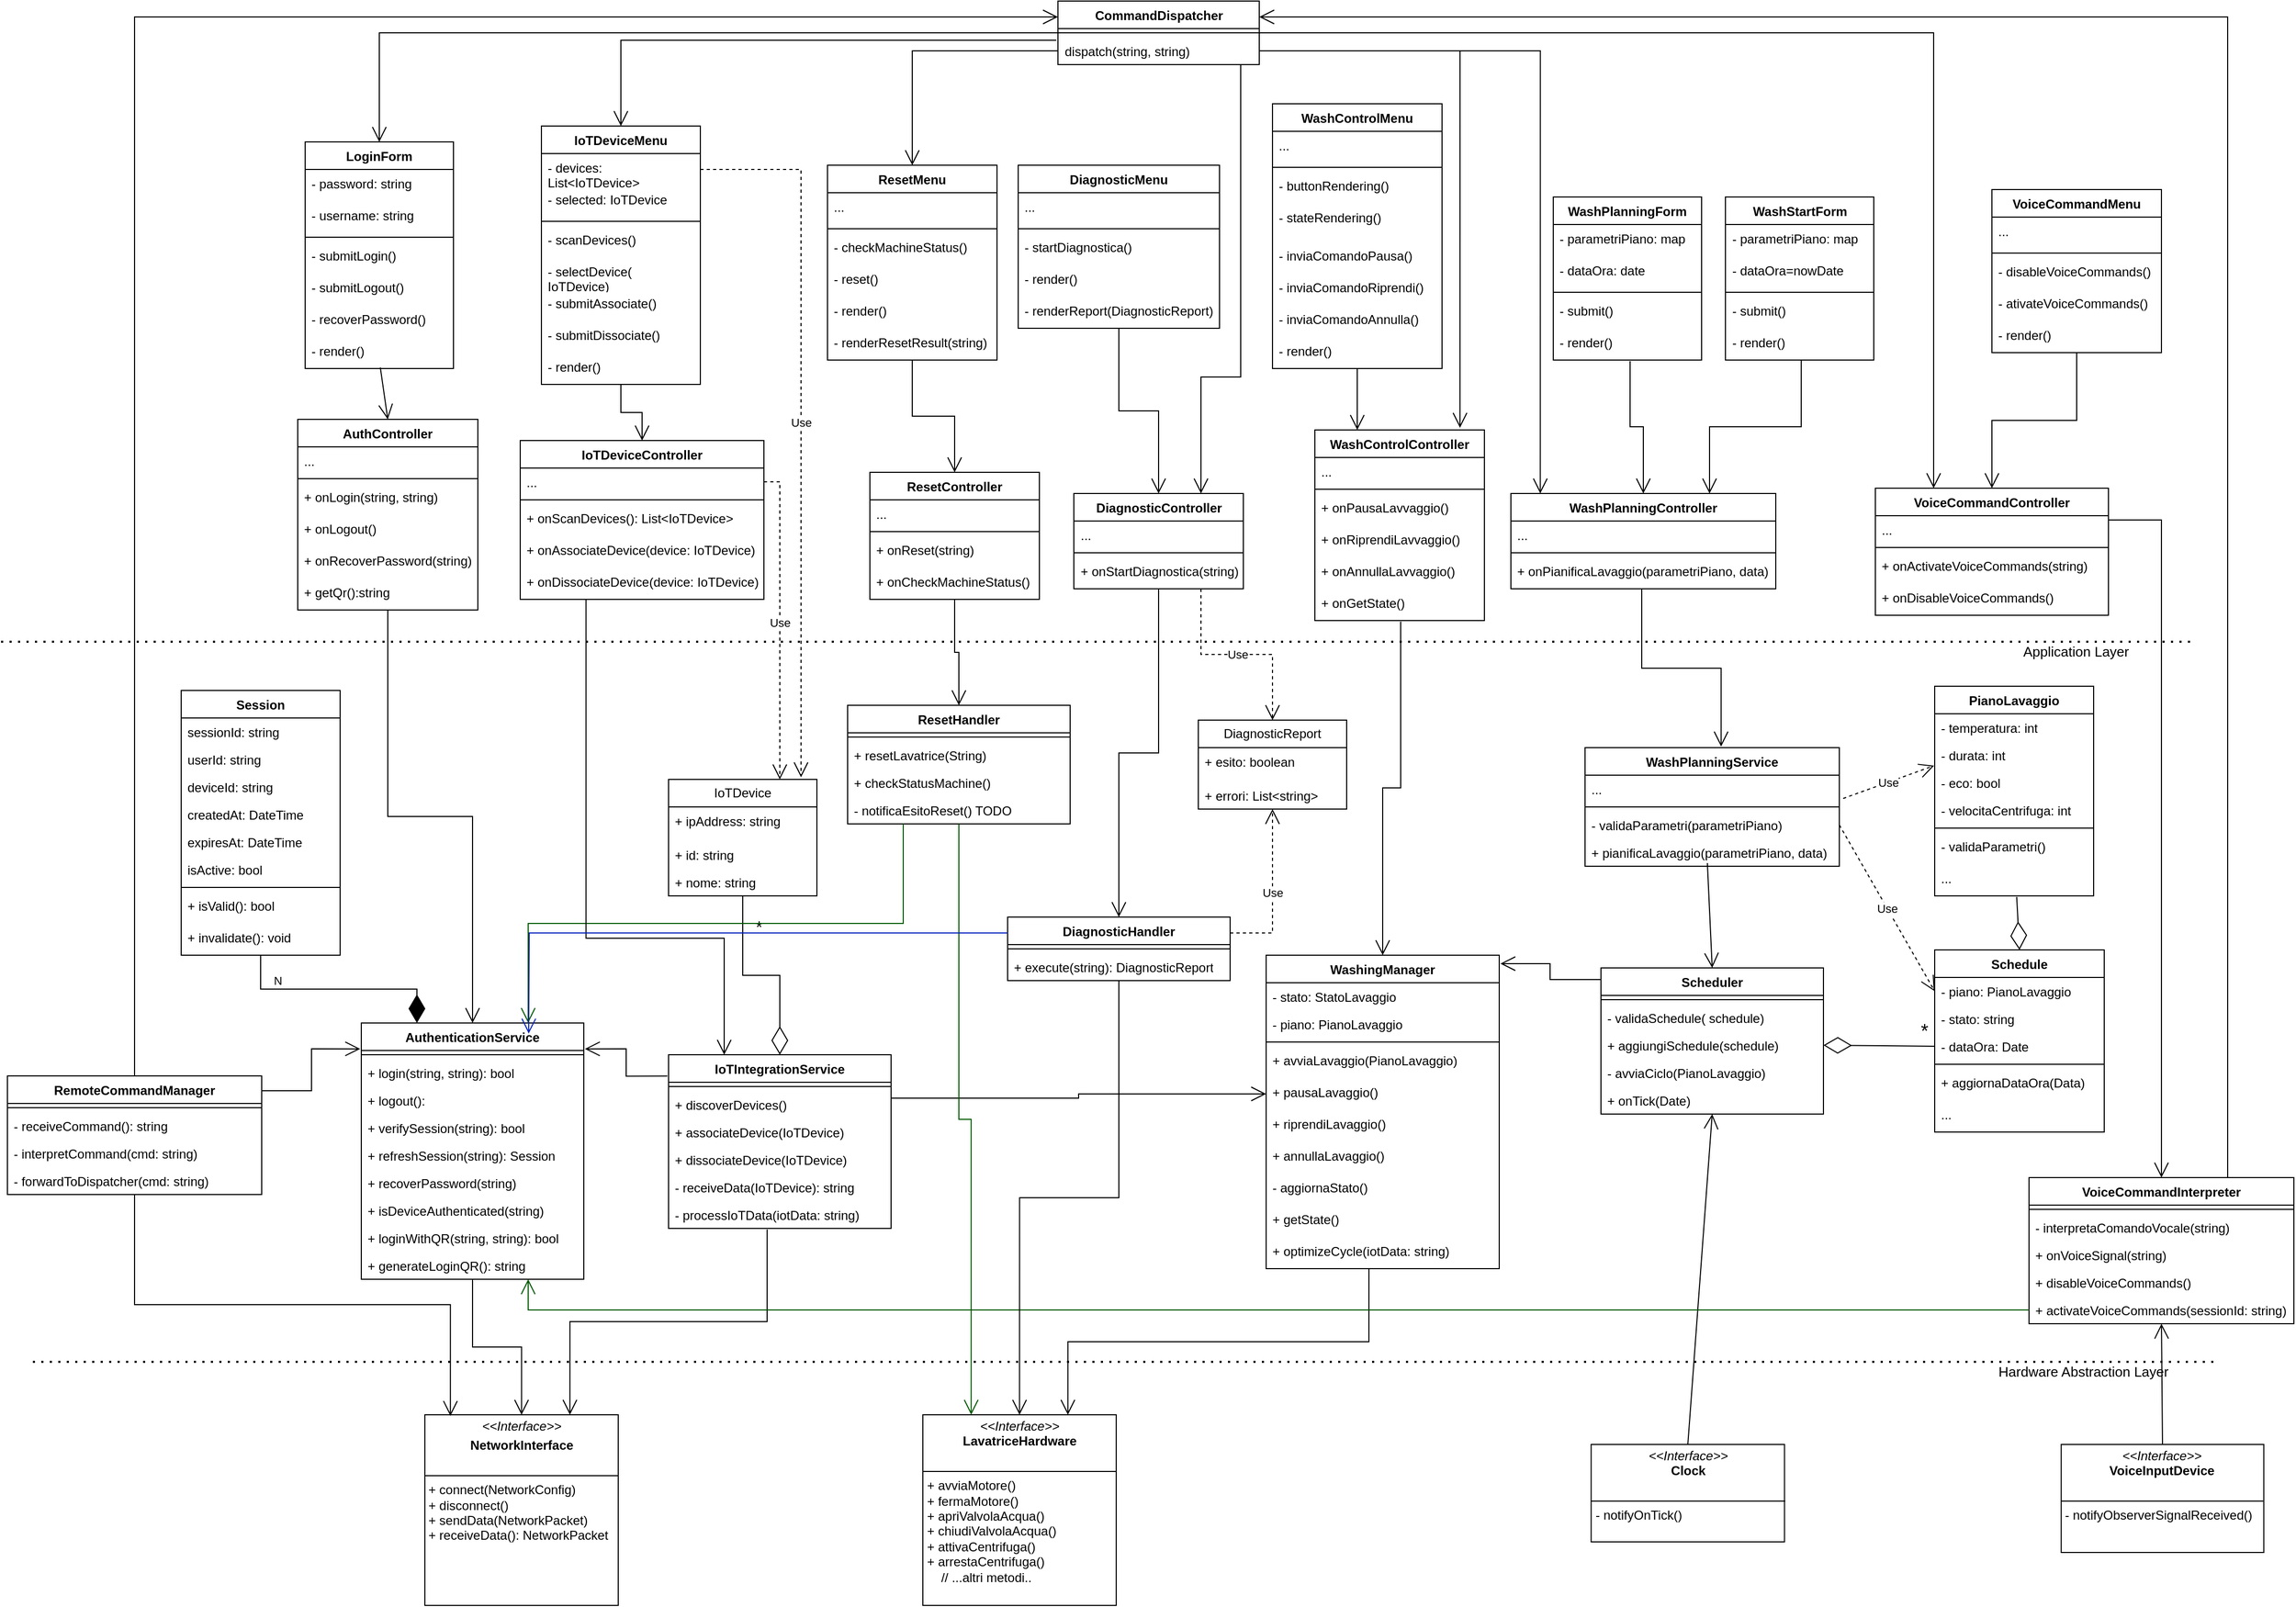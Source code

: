 <mxfile version="28.2.8">
  <diagram name="Page-1" id="2F4LS6Kji2iFavhfCqnj">
    <mxGraphModel dx="3033" dy="766" grid="1" gridSize="10" guides="1" tooltips="1" connect="1" arrows="1" fold="1" page="1" pageScale="1" pageWidth="850" pageHeight="1100" math="0" shadow="0">
      <root>
        <mxCell id="0" />
        <mxCell id="1" parent="0" />
        <mxCell id="Zm7JUVDHdO5eOqaYXh6i-1" value="WashPlanningForm" style="swimlane;fontStyle=1;align=center;verticalAlign=top;childLayout=stackLayout;horizontal=1;startSize=26;horizontalStack=0;resizeParent=1;resizeParentMax=0;resizeLast=0;collapsible=1;marginBottom=0;whiteSpace=wrap;html=1;" parent="1" vertex="1">
          <mxGeometry x="575" y="330" width="140" height="154" as="geometry" />
        </mxCell>
        <mxCell id="Zm7JUVDHdO5eOqaYXh6i-2" value="- parametriPiano: map" style="text;strokeColor=none;fillColor=none;align=left;verticalAlign=top;spacingLeft=4;spacingRight=4;overflow=hidden;rotatable=0;points=[[0,0.5],[1,0.5]];portConstraint=eastwest;whiteSpace=wrap;html=1;" parent="Zm7JUVDHdO5eOqaYXh6i-1" vertex="1">
          <mxGeometry y="26" width="140" height="30" as="geometry" />
        </mxCell>
        <mxCell id="Zm7JUVDHdO5eOqaYXh6i-3" value="- dataOra: date" style="text;strokeColor=none;fillColor=none;align=left;verticalAlign=top;spacingLeft=4;spacingRight=4;overflow=hidden;rotatable=0;points=[[0,0.5],[1,0.5]];portConstraint=eastwest;whiteSpace=wrap;html=1;" parent="Zm7JUVDHdO5eOqaYXh6i-1" vertex="1">
          <mxGeometry y="56" width="140" height="30" as="geometry" />
        </mxCell>
        <mxCell id="Zm7JUVDHdO5eOqaYXh6i-4" value="" style="line;strokeWidth=1;fillColor=none;align=left;verticalAlign=middle;spacingTop=-1;spacingLeft=3;spacingRight=3;rotatable=0;labelPosition=right;points=[];portConstraint=eastwest;strokeColor=inherit;" parent="Zm7JUVDHdO5eOqaYXh6i-1" vertex="1">
          <mxGeometry y="86" width="140" height="8" as="geometry" />
        </mxCell>
        <mxCell id="Zm7JUVDHdO5eOqaYXh6i-5" value="- submit()" style="text;strokeColor=none;fillColor=none;align=left;verticalAlign=top;spacingLeft=4;spacingRight=4;overflow=hidden;rotatable=0;points=[[0,0.5],[1,0.5]];portConstraint=eastwest;whiteSpace=wrap;html=1;" parent="Zm7JUVDHdO5eOqaYXh6i-1" vertex="1">
          <mxGeometry y="94" width="140" height="30" as="geometry" />
        </mxCell>
        <mxCell id="Qh7cYns-gmCw2BZTHOa1-3" value="- render()" style="text;strokeColor=none;fillColor=none;align=left;verticalAlign=top;spacingLeft=4;spacingRight=4;overflow=hidden;rotatable=0;points=[[0,0.5],[1,0.5]];portConstraint=eastwest;whiteSpace=wrap;html=1;" parent="Zm7JUVDHdO5eOqaYXh6i-1" vertex="1">
          <mxGeometry y="124" width="140" height="30" as="geometry" />
        </mxCell>
        <mxCell id="Zm7JUVDHdO5eOqaYXh6i-6" value="WashPlanningController" style="swimlane;fontStyle=1;align=center;verticalAlign=top;childLayout=stackLayout;horizontal=1;startSize=26;horizontalStack=0;resizeParent=1;resizeParentMax=0;resizeLast=0;collapsible=1;marginBottom=0;whiteSpace=wrap;html=1;" parent="1" vertex="1">
          <mxGeometry x="535" y="610" width="250" height="90" as="geometry" />
        </mxCell>
        <mxCell id="Zm7JUVDHdO5eOqaYXh6i-7" value="..." style="text;strokeColor=none;fillColor=none;align=left;verticalAlign=top;spacingLeft=4;spacingRight=4;overflow=hidden;rotatable=0;points=[[0,0.5],[1,0.5]];portConstraint=eastwest;whiteSpace=wrap;html=1;" parent="Zm7JUVDHdO5eOqaYXh6i-6" vertex="1">
          <mxGeometry y="26" width="250" height="26" as="geometry" />
        </mxCell>
        <mxCell id="Zm7JUVDHdO5eOqaYXh6i-8" value="" style="line;strokeWidth=1;fillColor=none;align=left;verticalAlign=middle;spacingTop=-1;spacingLeft=3;spacingRight=3;rotatable=0;labelPosition=right;points=[];portConstraint=eastwest;strokeColor=inherit;" parent="Zm7JUVDHdO5eOqaYXh6i-6" vertex="1">
          <mxGeometry y="52" width="250" height="8" as="geometry" />
        </mxCell>
        <mxCell id="Zm7JUVDHdO5eOqaYXh6i-9" value="+ onPianificaLavaggio(parametriPiano, data)" style="text;strokeColor=none;fillColor=none;align=left;verticalAlign=top;spacingLeft=4;spacingRight=4;overflow=hidden;rotatable=0;points=[[0,0.5],[1,0.5]];portConstraint=eastwest;whiteSpace=wrap;html=1;" parent="Zm7JUVDHdO5eOqaYXh6i-6" vertex="1">
          <mxGeometry y="60" width="250" height="30" as="geometry" />
        </mxCell>
        <mxCell id="Zm7JUVDHdO5eOqaYXh6i-10" value="WashStartForm" style="swimlane;fontStyle=1;align=center;verticalAlign=top;childLayout=stackLayout;horizontal=1;startSize=26;horizontalStack=0;resizeParent=1;resizeParentMax=0;resizeLast=0;collapsible=1;marginBottom=0;whiteSpace=wrap;html=1;" parent="1" vertex="1">
          <mxGeometry x="737.5" y="330" width="140" height="154" as="geometry" />
        </mxCell>
        <mxCell id="Zm7JUVDHdO5eOqaYXh6i-11" value="- parametriPiano: map" style="text;strokeColor=none;fillColor=none;align=left;verticalAlign=top;spacingLeft=4;spacingRight=4;overflow=hidden;rotatable=0;points=[[0,0.5],[1,0.5]];portConstraint=eastwest;whiteSpace=wrap;html=1;" parent="Zm7JUVDHdO5eOqaYXh6i-10" vertex="1">
          <mxGeometry y="26" width="140" height="30" as="geometry" />
        </mxCell>
        <mxCell id="Zm7JUVDHdO5eOqaYXh6i-12" value="- dataOra=nowDate" style="text;strokeColor=none;fillColor=none;align=left;verticalAlign=top;spacingLeft=4;spacingRight=4;overflow=hidden;rotatable=0;points=[[0,0.5],[1,0.5]];portConstraint=eastwest;whiteSpace=wrap;html=1;" parent="Zm7JUVDHdO5eOqaYXh6i-10" vertex="1">
          <mxGeometry y="56" width="140" height="30" as="geometry" />
        </mxCell>
        <mxCell id="Zm7JUVDHdO5eOqaYXh6i-13" value="" style="line;strokeWidth=1;fillColor=none;align=left;verticalAlign=middle;spacingTop=-1;spacingLeft=3;spacingRight=3;rotatable=0;labelPosition=right;points=[];portConstraint=eastwest;strokeColor=inherit;" parent="Zm7JUVDHdO5eOqaYXh6i-10" vertex="1">
          <mxGeometry y="86" width="140" height="8" as="geometry" />
        </mxCell>
        <mxCell id="Zm7JUVDHdO5eOqaYXh6i-14" value="- submit()" style="text;strokeColor=none;fillColor=none;align=left;verticalAlign=top;spacingLeft=4;spacingRight=4;overflow=hidden;rotatable=0;points=[[0,0.5],[1,0.5]];portConstraint=eastwest;whiteSpace=wrap;html=1;" parent="Zm7JUVDHdO5eOqaYXh6i-10" vertex="1">
          <mxGeometry y="94" width="140" height="30" as="geometry" />
        </mxCell>
        <mxCell id="Qh7cYns-gmCw2BZTHOa1-4" value="- render()" style="text;strokeColor=none;fillColor=none;align=left;verticalAlign=top;spacingLeft=4;spacingRight=4;overflow=hidden;rotatable=0;points=[[0,0.5],[1,0.5]];portConstraint=eastwest;whiteSpace=wrap;html=1;" parent="Zm7JUVDHdO5eOqaYXh6i-10" vertex="1">
          <mxGeometry y="124" width="140" height="30" as="geometry" />
        </mxCell>
        <mxCell id="Zm7JUVDHdO5eOqaYXh6i-15" value="WashControlController" style="swimlane;fontStyle=1;align=center;verticalAlign=top;childLayout=stackLayout;horizontal=1;startSize=26;horizontalStack=0;resizeParent=1;resizeParentMax=0;resizeLast=0;collapsible=1;marginBottom=0;whiteSpace=wrap;html=1;" parent="1" vertex="1">
          <mxGeometry x="350" y="550" width="160" height="180" as="geometry" />
        </mxCell>
        <mxCell id="Zm7JUVDHdO5eOqaYXh6i-16" value="..." style="text;strokeColor=none;fillColor=none;align=left;verticalAlign=top;spacingLeft=4;spacingRight=4;overflow=hidden;rotatable=0;points=[[0,0.5],[1,0.5]];portConstraint=eastwest;whiteSpace=wrap;html=1;" parent="Zm7JUVDHdO5eOqaYXh6i-15" vertex="1">
          <mxGeometry y="26" width="160" height="26" as="geometry" />
        </mxCell>
        <mxCell id="Zm7JUVDHdO5eOqaYXh6i-17" value="" style="line;strokeWidth=1;fillColor=none;align=left;verticalAlign=middle;spacingTop=-1;spacingLeft=3;spacingRight=3;rotatable=0;labelPosition=right;points=[];portConstraint=eastwest;strokeColor=inherit;" parent="Zm7JUVDHdO5eOqaYXh6i-15" vertex="1">
          <mxGeometry y="52" width="160" height="8" as="geometry" />
        </mxCell>
        <mxCell id="Zm7JUVDHdO5eOqaYXh6i-18" value="+ onPausaLavvaggio()" style="text;strokeColor=none;fillColor=none;align=left;verticalAlign=top;spacingLeft=4;spacingRight=4;overflow=hidden;rotatable=0;points=[[0,0.5],[1,0.5]];portConstraint=eastwest;whiteSpace=wrap;html=1;" parent="Zm7JUVDHdO5eOqaYXh6i-15" vertex="1">
          <mxGeometry y="60" width="160" height="30" as="geometry" />
        </mxCell>
        <mxCell id="Zm7JUVDHdO5eOqaYXh6i-19" value="+ onRiprendiLavvaggio()" style="text;strokeColor=none;fillColor=none;align=left;verticalAlign=top;spacingLeft=4;spacingRight=4;overflow=hidden;rotatable=0;points=[[0,0.5],[1,0.5]];portConstraint=eastwest;whiteSpace=wrap;html=1;" parent="Zm7JUVDHdO5eOqaYXh6i-15" vertex="1">
          <mxGeometry y="90" width="160" height="30" as="geometry" />
        </mxCell>
        <mxCell id="Zm7JUVDHdO5eOqaYXh6i-20" value="+ onAnnullaLavvaggio()" style="text;strokeColor=none;fillColor=none;align=left;verticalAlign=top;spacingLeft=4;spacingRight=4;overflow=hidden;rotatable=0;points=[[0,0.5],[1,0.5]];portConstraint=eastwest;whiteSpace=wrap;html=1;" parent="Zm7JUVDHdO5eOqaYXh6i-15" vertex="1">
          <mxGeometry y="120" width="160" height="30" as="geometry" />
        </mxCell>
        <mxCell id="Zm7JUVDHdO5eOqaYXh6i-21" value="+ onGetState()" style="text;strokeColor=none;fillColor=none;align=left;verticalAlign=top;spacingLeft=4;spacingRight=4;overflow=hidden;rotatable=0;points=[[0,0.5],[1,0.5]];portConstraint=eastwest;whiteSpace=wrap;html=1;" parent="Zm7JUVDHdO5eOqaYXh6i-15" vertex="1">
          <mxGeometry y="150" width="160" height="30" as="geometry" />
        </mxCell>
        <mxCell id="Zm7JUVDHdO5eOqaYXh6i-22" value="WashControlMenu" style="swimlane;fontStyle=1;align=center;verticalAlign=top;childLayout=stackLayout;horizontal=1;startSize=26;horizontalStack=0;resizeParent=1;resizeParentMax=0;resizeLast=0;collapsible=1;marginBottom=0;whiteSpace=wrap;html=1;" parent="1" vertex="1">
          <mxGeometry x="310" y="242" width="160" height="250" as="geometry" />
        </mxCell>
        <mxCell id="Zm7JUVDHdO5eOqaYXh6i-23" value="..." style="text;strokeColor=none;fillColor=none;align=left;verticalAlign=top;spacingLeft=4;spacingRight=4;overflow=hidden;rotatable=0;points=[[0,0.5],[1,0.5]];portConstraint=eastwest;whiteSpace=wrap;html=1;" parent="Zm7JUVDHdO5eOqaYXh6i-22" vertex="1">
          <mxGeometry y="26" width="160" height="30" as="geometry" />
        </mxCell>
        <mxCell id="Zm7JUVDHdO5eOqaYXh6i-24" value="" style="line;strokeWidth=1;fillColor=none;align=left;verticalAlign=middle;spacingTop=-1;spacingLeft=3;spacingRight=3;rotatable=0;labelPosition=right;points=[];portConstraint=eastwest;strokeColor=inherit;" parent="Zm7JUVDHdO5eOqaYXh6i-22" vertex="1">
          <mxGeometry y="56" width="160" height="8" as="geometry" />
        </mxCell>
        <mxCell id="Zm7JUVDHdO5eOqaYXh6i-25" value="- buttonRendering()" style="text;strokeColor=none;fillColor=none;align=left;verticalAlign=top;spacingLeft=4;spacingRight=4;overflow=hidden;rotatable=0;points=[[0,0.5],[1,0.5]];portConstraint=eastwest;whiteSpace=wrap;html=1;" parent="Zm7JUVDHdO5eOqaYXh6i-22" vertex="1">
          <mxGeometry y="64" width="160" height="30" as="geometry" />
        </mxCell>
        <mxCell id="Zm7JUVDHdO5eOqaYXh6i-26" value="- stateRendering()" style="text;strokeColor=none;fillColor=none;align=left;verticalAlign=top;spacingLeft=4;spacingRight=4;overflow=hidden;rotatable=0;points=[[0,0.5],[1,0.5]];portConstraint=eastwest;whiteSpace=wrap;html=1;" parent="Zm7JUVDHdO5eOqaYXh6i-22" vertex="1">
          <mxGeometry y="94" width="160" height="36" as="geometry" />
        </mxCell>
        <mxCell id="Zm7JUVDHdO5eOqaYXh6i-27" value="- inviaComandoPausa()" style="text;strokeColor=none;fillColor=none;align=left;verticalAlign=top;spacingLeft=4;spacingRight=4;overflow=hidden;rotatable=0;points=[[0,0.5],[1,0.5]];portConstraint=eastwest;whiteSpace=wrap;html=1;" parent="Zm7JUVDHdO5eOqaYXh6i-22" vertex="1">
          <mxGeometry y="130" width="160" height="30" as="geometry" />
        </mxCell>
        <mxCell id="Zm7JUVDHdO5eOqaYXh6i-28" value="- inviaComandoRiprendi()" style="text;strokeColor=none;fillColor=none;align=left;verticalAlign=top;spacingLeft=4;spacingRight=4;overflow=hidden;rotatable=0;points=[[0,0.5],[1,0.5]];portConstraint=eastwest;whiteSpace=wrap;html=1;" parent="Zm7JUVDHdO5eOqaYXh6i-22" vertex="1">
          <mxGeometry y="160" width="160" height="30" as="geometry" />
        </mxCell>
        <mxCell id="Zm7JUVDHdO5eOqaYXh6i-29" value="- inviaComandoAnnulla()" style="text;strokeColor=none;fillColor=none;align=left;verticalAlign=top;spacingLeft=4;spacingRight=4;overflow=hidden;rotatable=0;points=[[0,0.5],[1,0.5]];portConstraint=eastwest;whiteSpace=wrap;html=1;" parent="Zm7JUVDHdO5eOqaYXh6i-22" vertex="1">
          <mxGeometry y="190" width="160" height="30" as="geometry" />
        </mxCell>
        <mxCell id="Qh7cYns-gmCw2BZTHOa1-2" value="- render()" style="text;strokeColor=none;fillColor=none;align=left;verticalAlign=top;spacingLeft=4;spacingRight=4;overflow=hidden;rotatable=0;points=[[0,0.5],[1,0.5]];portConstraint=eastwest;whiteSpace=wrap;html=1;" parent="Zm7JUVDHdO5eOqaYXh6i-22" vertex="1">
          <mxGeometry y="220" width="160" height="30" as="geometry" />
        </mxCell>
        <mxCell id="Zm7JUVDHdO5eOqaYXh6i-30" value="" style="endArrow=none;dashed=1;html=1;dashPattern=1 3;strokeWidth=2;rounded=0;fontSize=14;" parent="1" edge="1">
          <mxGeometry width="50" height="50" relative="1" as="geometry">
            <mxPoint x="-890" y="750" as="sourcePoint" />
            <mxPoint x="1180" y="750" as="targetPoint" />
          </mxGeometry>
        </mxCell>
        <mxCell id="Zm7JUVDHdO5eOqaYXh6i-31" value="&lt;font style=&quot;font-size: 13px;&quot;&gt;Application Layer&lt;/font&gt;" style="edgeLabel;html=1;align=center;verticalAlign=middle;resizable=0;points=[];" parent="Zm7JUVDHdO5eOqaYXh6i-30" vertex="1" connectable="0">
          <mxGeometry x="0.892" y="4" relative="1" as="geometry">
            <mxPoint y="13" as="offset" />
          </mxGeometry>
        </mxCell>
        <mxCell id="Zm7JUVDHdO5eOqaYXh6i-33" value="WashPlanningService" style="swimlane;fontStyle=1;align=center;verticalAlign=top;childLayout=stackLayout;horizontal=1;startSize=26;horizontalStack=0;resizeParent=1;resizeParentMax=0;resizeLast=0;collapsible=1;marginBottom=0;whiteSpace=wrap;html=1;" parent="1" vertex="1">
          <mxGeometry x="605" y="850" width="240" height="112" as="geometry" />
        </mxCell>
        <mxCell id="Zm7JUVDHdO5eOqaYXh6i-34" value="..." style="text;strokeColor=none;fillColor=none;align=left;verticalAlign=top;spacingLeft=4;spacingRight=4;overflow=hidden;rotatable=0;points=[[0,0.5],[1,0.5]];portConstraint=eastwest;whiteSpace=wrap;html=1;" parent="Zm7JUVDHdO5eOqaYXh6i-33" vertex="1">
          <mxGeometry y="26" width="240" height="26" as="geometry" />
        </mxCell>
        <mxCell id="Zm7JUVDHdO5eOqaYXh6i-35" value="" style="line;strokeWidth=1;fillColor=none;align=left;verticalAlign=middle;spacingTop=-1;spacingLeft=3;spacingRight=3;rotatable=0;labelPosition=right;points=[];portConstraint=eastwest;strokeColor=inherit;" parent="Zm7JUVDHdO5eOqaYXh6i-33" vertex="1">
          <mxGeometry y="52" width="240" height="8" as="geometry" />
        </mxCell>
        <mxCell id="Zm7JUVDHdO5eOqaYXh6i-36" value="- validaParametri(parametriPiano)" style="text;strokeColor=none;fillColor=none;align=left;verticalAlign=top;spacingLeft=4;spacingRight=4;overflow=hidden;rotatable=0;points=[[0,0.5],[1,0.5]];portConstraint=eastwest;whiteSpace=wrap;html=1;" parent="Zm7JUVDHdO5eOqaYXh6i-33" vertex="1">
          <mxGeometry y="60" width="240" height="26" as="geometry" />
        </mxCell>
        <mxCell id="Zm7JUVDHdO5eOqaYXh6i-37" value="+ pianificaLavaggio(parametriPiano, data)" style="text;strokeColor=none;fillColor=none;align=left;verticalAlign=top;spacingLeft=4;spacingRight=4;overflow=hidden;rotatable=0;points=[[0,0.5],[1,0.5]];portConstraint=eastwest;whiteSpace=wrap;html=1;" parent="Zm7JUVDHdO5eOqaYXh6i-33" vertex="1">
          <mxGeometry y="86" width="240" height="26" as="geometry" />
        </mxCell>
        <mxCell id="Zm7JUVDHdO5eOqaYXh6i-39" value="Scheduler" style="swimlane;fontStyle=1;align=center;verticalAlign=top;childLayout=stackLayout;horizontal=1;startSize=26;horizontalStack=0;resizeParent=1;resizeParentMax=0;resizeLast=0;collapsible=1;marginBottom=0;whiteSpace=wrap;html=1;" parent="1" vertex="1">
          <mxGeometry x="620" y="1058" width="210" height="138" as="geometry" />
        </mxCell>
        <mxCell id="Zm7JUVDHdO5eOqaYXh6i-40" value="" style="line;strokeWidth=1;fillColor=none;align=left;verticalAlign=middle;spacingTop=-1;spacingLeft=3;spacingRight=3;rotatable=0;labelPosition=right;points=[];portConstraint=eastwest;strokeColor=inherit;" parent="Zm7JUVDHdO5eOqaYXh6i-39" vertex="1">
          <mxGeometry y="26" width="210" height="8" as="geometry" />
        </mxCell>
        <mxCell id="Zm7JUVDHdO5eOqaYXh6i-41" value="- validaSchedule( schedule)" style="text;strokeColor=none;fillColor=none;align=left;verticalAlign=top;spacingLeft=4;spacingRight=4;overflow=hidden;rotatable=0;points=[[0,0.5],[1,0.5]];portConstraint=eastwest;whiteSpace=wrap;html=1;" parent="Zm7JUVDHdO5eOqaYXh6i-39" vertex="1">
          <mxGeometry y="34" width="210" height="26" as="geometry" />
        </mxCell>
        <mxCell id="Zm7JUVDHdO5eOqaYXh6i-42" value="+ aggiungiSchedule(schedule)" style="text;strokeColor=none;fillColor=none;align=left;verticalAlign=top;spacingLeft=4;spacingRight=4;overflow=hidden;rotatable=0;points=[[0,0.5],[1,0.5]];portConstraint=eastwest;whiteSpace=wrap;html=1;" parent="Zm7JUVDHdO5eOqaYXh6i-39" vertex="1">
          <mxGeometry y="60" width="210" height="26" as="geometry" />
        </mxCell>
        <mxCell id="Zm7JUVDHdO5eOqaYXh6i-43" value="- avviaCiclo(PianoLavaggio)" style="text;strokeColor=none;fillColor=none;align=left;verticalAlign=top;spacingLeft=4;spacingRight=4;overflow=hidden;rotatable=0;points=[[0,0.5],[1,0.5]];portConstraint=eastwest;whiteSpace=wrap;html=1;" parent="Zm7JUVDHdO5eOqaYXh6i-39" vertex="1">
          <mxGeometry y="86" width="210" height="26" as="geometry" />
        </mxCell>
        <mxCell id="Zm7JUVDHdO5eOqaYXh6i-44" value="+ onTick(Date)" style="text;strokeColor=none;fillColor=none;align=left;verticalAlign=top;spacingLeft=4;spacingRight=4;overflow=hidden;rotatable=0;points=[[0,0.5],[1,0.5]];portConstraint=eastwest;whiteSpace=wrap;html=1;" parent="Zm7JUVDHdO5eOqaYXh6i-39" vertex="1">
          <mxGeometry y="112" width="210" height="26" as="geometry" />
        </mxCell>
        <mxCell id="Zm7JUVDHdO5eOqaYXh6i-45" value="Schedule" style="swimlane;fontStyle=1;align=center;verticalAlign=top;childLayout=stackLayout;horizontal=1;startSize=26;horizontalStack=0;resizeParent=1;resizeParentMax=0;resizeLast=0;collapsible=1;marginBottom=0;whiteSpace=wrap;html=1;" parent="1" vertex="1">
          <mxGeometry x="935" y="1041" width="160" height="172" as="geometry" />
        </mxCell>
        <mxCell id="Zm7JUVDHdO5eOqaYXh6i-46" value="&lt;div&gt;- piano: PianoLavaggio&lt;/div&gt;&lt;div&gt;&lt;br&gt;&lt;/div&gt;" style="text;strokeColor=none;fillColor=none;align=left;verticalAlign=top;spacingLeft=4;spacingRight=4;overflow=hidden;rotatable=0;points=[[0,0.5],[1,0.5]];portConstraint=eastwest;whiteSpace=wrap;html=1;" parent="Zm7JUVDHdO5eOqaYXh6i-45" vertex="1">
          <mxGeometry y="26" width="160" height="26" as="geometry" />
        </mxCell>
        <mxCell id="Zm7JUVDHdO5eOqaYXh6i-47" value="- stato: string" style="text;strokeColor=none;fillColor=none;align=left;verticalAlign=top;spacingLeft=4;spacingRight=4;overflow=hidden;rotatable=0;points=[[0,0.5],[1,0.5]];portConstraint=eastwest;whiteSpace=wrap;html=1;" parent="Zm7JUVDHdO5eOqaYXh6i-45" vertex="1">
          <mxGeometry y="52" width="160" height="26" as="geometry" />
        </mxCell>
        <mxCell id="Zm7JUVDHdO5eOqaYXh6i-48" value="- dataOra: Date" style="text;strokeColor=none;fillColor=none;align=left;verticalAlign=top;spacingLeft=4;spacingRight=4;overflow=hidden;rotatable=0;points=[[0,0.5],[1,0.5]];portConstraint=eastwest;whiteSpace=wrap;html=1;" parent="Zm7JUVDHdO5eOqaYXh6i-45" vertex="1">
          <mxGeometry y="78" width="160" height="26" as="geometry" />
        </mxCell>
        <mxCell id="Zm7JUVDHdO5eOqaYXh6i-49" value="" style="line;strokeWidth=1;fillColor=none;align=left;verticalAlign=middle;spacingTop=-1;spacingLeft=3;spacingRight=3;rotatable=0;labelPosition=right;points=[];portConstraint=eastwest;strokeColor=inherit;" parent="Zm7JUVDHdO5eOqaYXh6i-45" vertex="1">
          <mxGeometry y="104" width="160" height="8" as="geometry" />
        </mxCell>
        <mxCell id="Zm7JUVDHdO5eOqaYXh6i-50" value="+ aggiornaDataOra(Data)" style="text;strokeColor=none;fillColor=none;align=left;verticalAlign=top;spacingLeft=4;spacingRight=4;overflow=hidden;rotatable=0;points=[[0,0.5],[1,0.5]];portConstraint=eastwest;whiteSpace=wrap;html=1;" parent="Zm7JUVDHdO5eOqaYXh6i-45" vertex="1">
          <mxGeometry y="112" width="160" height="30" as="geometry" />
        </mxCell>
        <mxCell id="Zm7JUVDHdO5eOqaYXh6i-51" value="..." style="text;strokeColor=none;fillColor=none;align=left;verticalAlign=top;spacingLeft=4;spacingRight=4;overflow=hidden;rotatable=0;points=[[0,0.5],[1,0.5]];portConstraint=eastwest;whiteSpace=wrap;html=1;" parent="Zm7JUVDHdO5eOqaYXh6i-45" vertex="1">
          <mxGeometry y="142" width="160" height="30" as="geometry" />
        </mxCell>
        <mxCell id="Zm7JUVDHdO5eOqaYXh6i-52" value="" style="endArrow=diamondThin;endFill=0;endSize=24;html=1;rounded=0;exitX=0;exitY=0.5;exitDx=0;exitDy=0;entryX=1;entryY=0.5;entryDx=0;entryDy=0;" parent="1" source="Zm7JUVDHdO5eOqaYXh6i-48" target="Zm7JUVDHdO5eOqaYXh6i-42" edge="1">
          <mxGeometry width="160" relative="1" as="geometry">
            <mxPoint x="211" y="1151" as="sourcePoint" />
            <mxPoint x="210" y="1080" as="targetPoint" />
          </mxGeometry>
        </mxCell>
        <mxCell id="Zm7JUVDHdO5eOqaYXh6i-53" value="&lt;font style=&quot;font-size: 18px;&quot;&gt;*&lt;/font&gt;" style="edgeLabel;html=1;align=center;verticalAlign=middle;resizable=0;points=[];fontSize=14;" parent="Zm7JUVDHdO5eOqaYXh6i-52" vertex="1" connectable="0">
          <mxGeometry x="-0.712" y="-1" relative="1" as="geometry">
            <mxPoint x="5" y="-13" as="offset" />
          </mxGeometry>
        </mxCell>
        <mxCell id="Zm7JUVDHdO5eOqaYXh6i-54" value="PianoLavaggio" style="swimlane;fontStyle=1;align=center;verticalAlign=top;childLayout=stackLayout;horizontal=1;startSize=26;horizontalStack=0;resizeParent=1;resizeParentMax=0;resizeLast=0;collapsible=1;marginBottom=0;whiteSpace=wrap;html=1;" parent="1" vertex="1">
          <mxGeometry x="935" y="792" width="150" height="198" as="geometry" />
        </mxCell>
        <mxCell id="Zm7JUVDHdO5eOqaYXh6i-55" value="&lt;div&gt;- temperatura: int&lt;/div&gt;&lt;div&gt;&lt;br&gt;&lt;/div&gt;" style="text;strokeColor=none;fillColor=none;align=left;verticalAlign=top;spacingLeft=4;spacingRight=4;overflow=hidden;rotatable=0;points=[[0,0.5],[1,0.5]];portConstraint=eastwest;whiteSpace=wrap;html=1;" parent="Zm7JUVDHdO5eOqaYXh6i-54" vertex="1">
          <mxGeometry y="26" width="150" height="26" as="geometry" />
        </mxCell>
        <mxCell id="Zm7JUVDHdO5eOqaYXh6i-56" value="- durata: int" style="text;strokeColor=none;fillColor=none;align=left;verticalAlign=top;spacingLeft=4;spacingRight=4;overflow=hidden;rotatable=0;points=[[0,0.5],[1,0.5]];portConstraint=eastwest;whiteSpace=wrap;html=1;" parent="Zm7JUVDHdO5eOqaYXh6i-54" vertex="1">
          <mxGeometry y="52" width="150" height="26" as="geometry" />
        </mxCell>
        <mxCell id="Zm7JUVDHdO5eOqaYXh6i-57" value="- eco: bool" style="text;strokeColor=none;fillColor=none;align=left;verticalAlign=top;spacingLeft=4;spacingRight=4;overflow=hidden;rotatable=0;points=[[0,0.5],[1,0.5]];portConstraint=eastwest;whiteSpace=wrap;html=1;" parent="Zm7JUVDHdO5eOqaYXh6i-54" vertex="1">
          <mxGeometry y="78" width="150" height="26" as="geometry" />
        </mxCell>
        <mxCell id="Zm7JUVDHdO5eOqaYXh6i-58" value="- velocitaCentrifuga: int" style="text;strokeColor=none;fillColor=none;align=left;verticalAlign=top;spacingLeft=4;spacingRight=4;overflow=hidden;rotatable=0;points=[[0,0.5],[1,0.5]];portConstraint=eastwest;whiteSpace=wrap;html=1;" parent="Zm7JUVDHdO5eOqaYXh6i-54" vertex="1">
          <mxGeometry y="104" width="150" height="26" as="geometry" />
        </mxCell>
        <mxCell id="Zm7JUVDHdO5eOqaYXh6i-59" value="" style="line;strokeWidth=1;fillColor=none;align=left;verticalAlign=middle;spacingTop=-1;spacingLeft=3;spacingRight=3;rotatable=0;labelPosition=right;points=[];portConstraint=eastwest;strokeColor=inherit;" parent="Zm7JUVDHdO5eOqaYXh6i-54" vertex="1">
          <mxGeometry y="130" width="150" height="8" as="geometry" />
        </mxCell>
        <mxCell id="Zm7JUVDHdO5eOqaYXh6i-60" value="- validaParametri()" style="text;strokeColor=none;fillColor=none;align=left;verticalAlign=top;spacingLeft=4;spacingRight=4;overflow=hidden;rotatable=0;points=[[0,0.5],[1,0.5]];portConstraint=eastwest;whiteSpace=wrap;html=1;" parent="Zm7JUVDHdO5eOqaYXh6i-54" vertex="1">
          <mxGeometry y="138" width="150" height="30" as="geometry" />
        </mxCell>
        <mxCell id="Zm7JUVDHdO5eOqaYXh6i-61" value="..." style="text;strokeColor=none;fillColor=none;align=left;verticalAlign=top;spacingLeft=4;spacingRight=4;overflow=hidden;rotatable=0;points=[[0,0.5],[1,0.5]];portConstraint=eastwest;whiteSpace=wrap;html=1;" parent="Zm7JUVDHdO5eOqaYXh6i-54" vertex="1">
          <mxGeometry y="168" width="150" height="30" as="geometry" />
        </mxCell>
        <mxCell id="Zm7JUVDHdO5eOqaYXh6i-62" value="" style="endArrow=diamondThin;endFill=0;endSize=24;html=1;rounded=0;exitX=0.516;exitY=1.033;exitDx=0;exitDy=0;exitPerimeter=0;entryX=0.5;entryY=0;entryDx=0;entryDy=0;" parent="1" source="Zm7JUVDHdO5eOqaYXh6i-61" target="Zm7JUVDHdO5eOqaYXh6i-45" edge="1">
          <mxGeometry width="160" relative="1" as="geometry">
            <mxPoint x="445" y="1093" as="sourcePoint" />
            <mxPoint x="830" y="1040" as="targetPoint" />
          </mxGeometry>
        </mxCell>
        <mxCell id="Zm7JUVDHdO5eOqaYXh6i-63" value="Use" style="endArrow=open;endSize=12;dashed=1;html=1;rounded=0;entryX=-0.004;entryY=-0.115;entryDx=0;entryDy=0;entryPerimeter=0;exitX=1.015;exitY=0.846;exitDx=0;exitDy=0;exitPerimeter=0;" parent="1" source="Zm7JUVDHdO5eOqaYXh6i-34" target="Zm7JUVDHdO5eOqaYXh6i-57" edge="1">
          <mxGeometry width="160" relative="1" as="geometry">
            <mxPoint x="590" y="980" as="sourcePoint" />
            <mxPoint x="480" y="930" as="targetPoint" />
          </mxGeometry>
        </mxCell>
        <mxCell id="Zm7JUVDHdO5eOqaYXh6i-64" value="Use" style="endArrow=open;endSize=12;dashed=1;html=1;rounded=0;entryX=0;entryY=0.5;entryDx=0;entryDy=0;exitX=1;exitY=0.5;exitDx=0;exitDy=0;" parent="1" source="Zm7JUVDHdO5eOqaYXh6i-36" target="Zm7JUVDHdO5eOqaYXh6i-46" edge="1">
          <mxGeometry width="160" relative="1" as="geometry">
            <mxPoint x="580" y="1019" as="sourcePoint" />
            <mxPoint x="692" y="960" as="targetPoint" />
          </mxGeometry>
        </mxCell>
        <mxCell id="Zm7JUVDHdO5eOqaYXh6i-66" value="WashingManager" style="swimlane;fontStyle=1;align=center;verticalAlign=top;childLayout=stackLayout;horizontal=1;startSize=26;horizontalStack=0;resizeParent=1;resizeParentMax=0;resizeLast=0;collapsible=1;marginBottom=0;whiteSpace=wrap;html=1;" parent="1" vertex="1">
          <mxGeometry x="304" y="1046" width="220" height="296" as="geometry" />
        </mxCell>
        <mxCell id="Zm7JUVDHdO5eOqaYXh6i-67" value="&lt;div&gt;- stato: StatoLavaggio&lt;/div&gt;&lt;div&gt;&lt;br&gt;&lt;/div&gt;" style="text;strokeColor=none;fillColor=none;align=left;verticalAlign=top;spacingLeft=4;spacingRight=4;overflow=hidden;rotatable=0;points=[[0,0.5],[1,0.5]];portConstraint=eastwest;whiteSpace=wrap;html=1;" parent="Zm7JUVDHdO5eOqaYXh6i-66" vertex="1">
          <mxGeometry y="26" width="220" height="26" as="geometry" />
        </mxCell>
        <mxCell id="Zm7JUVDHdO5eOqaYXh6i-68" value="- piano: PianoLavaggio" style="text;strokeColor=none;fillColor=none;align=left;verticalAlign=top;spacingLeft=4;spacingRight=4;overflow=hidden;rotatable=0;points=[[0,0.5],[1,0.5]];portConstraint=eastwest;whiteSpace=wrap;html=1;" parent="Zm7JUVDHdO5eOqaYXh6i-66" vertex="1">
          <mxGeometry y="52" width="220" height="26" as="geometry" />
        </mxCell>
        <mxCell id="Zm7JUVDHdO5eOqaYXh6i-69" value="" style="line;strokeWidth=1;fillColor=none;align=left;verticalAlign=middle;spacingTop=-1;spacingLeft=3;spacingRight=3;rotatable=0;labelPosition=right;points=[];portConstraint=eastwest;strokeColor=inherit;" parent="Zm7JUVDHdO5eOqaYXh6i-66" vertex="1">
          <mxGeometry y="78" width="220" height="8" as="geometry" />
        </mxCell>
        <mxCell id="Zm7JUVDHdO5eOqaYXh6i-70" value="+ avviaLavaggio(PianoLavaggio)" style="text;strokeColor=none;fillColor=none;align=left;verticalAlign=top;spacingLeft=4;spacingRight=4;overflow=hidden;rotatable=0;points=[[0,0.5],[1,0.5]];portConstraint=eastwest;whiteSpace=wrap;html=1;" parent="Zm7JUVDHdO5eOqaYXh6i-66" vertex="1">
          <mxGeometry y="86" width="220" height="30" as="geometry" />
        </mxCell>
        <mxCell id="Zm7JUVDHdO5eOqaYXh6i-71" value="+ pausaLavaggio()" style="text;strokeColor=none;fillColor=none;align=left;verticalAlign=top;spacingLeft=4;spacingRight=4;overflow=hidden;rotatable=0;points=[[0,0.5],[1,0.5]];portConstraint=eastwest;whiteSpace=wrap;html=1;" parent="Zm7JUVDHdO5eOqaYXh6i-66" vertex="1">
          <mxGeometry y="116" width="220" height="30" as="geometry" />
        </mxCell>
        <mxCell id="Zm7JUVDHdO5eOqaYXh6i-72" value="+ riprendiLavaggio()" style="text;strokeColor=none;fillColor=none;align=left;verticalAlign=top;spacingLeft=4;spacingRight=4;overflow=hidden;rotatable=0;points=[[0,0.5],[1,0.5]];portConstraint=eastwest;whiteSpace=wrap;html=1;" parent="Zm7JUVDHdO5eOqaYXh6i-66" vertex="1">
          <mxGeometry y="146" width="220" height="30" as="geometry" />
        </mxCell>
        <mxCell id="Zm7JUVDHdO5eOqaYXh6i-73" value="+ annullaLavaggio()" style="text;strokeColor=none;fillColor=none;align=left;verticalAlign=top;spacingLeft=4;spacingRight=4;overflow=hidden;rotatable=0;points=[[0,0.5],[1,0.5]];portConstraint=eastwest;whiteSpace=wrap;html=1;" parent="Zm7JUVDHdO5eOqaYXh6i-66" vertex="1">
          <mxGeometry y="176" width="220" height="30" as="geometry" />
        </mxCell>
        <mxCell id="Zm7JUVDHdO5eOqaYXh6i-74" value="- aggiornaStato()" style="text;strokeColor=none;fillColor=none;align=left;verticalAlign=top;spacingLeft=4;spacingRight=4;overflow=hidden;rotatable=0;points=[[0,0.5],[1,0.5]];portConstraint=eastwest;whiteSpace=wrap;html=1;" parent="Zm7JUVDHdO5eOqaYXh6i-66" vertex="1">
          <mxGeometry y="206" width="220" height="30" as="geometry" />
        </mxCell>
        <mxCell id="Zm7JUVDHdO5eOqaYXh6i-75" value="+ getState()" style="text;strokeColor=none;fillColor=none;align=left;verticalAlign=top;spacingLeft=4;spacingRight=4;overflow=hidden;rotatable=0;points=[[0,0.5],[1,0.5]];portConstraint=eastwest;whiteSpace=wrap;html=1;" parent="Zm7JUVDHdO5eOqaYXh6i-66" vertex="1">
          <mxGeometry y="236" width="220" height="30" as="geometry" />
        </mxCell>
        <mxCell id="jJ-O4zz6DTN9AIX43a0n-33" value="+ optimizeCycle(iotData: string)" style="text;strokeColor=none;fillColor=none;align=left;verticalAlign=top;spacingLeft=4;spacingRight=4;overflow=hidden;rotatable=0;points=[[0,0.5],[1,0.5]];portConstraint=eastwest;whiteSpace=wrap;html=1;" parent="Zm7JUVDHdO5eOqaYXh6i-66" vertex="1">
          <mxGeometry y="266" width="220" height="30" as="geometry" />
        </mxCell>
        <mxCell id="Zm7JUVDHdO5eOqaYXh6i-77" value="&lt;p style=&quot;margin:0px;margin-top:4px;text-align:center;&quot;&gt;&lt;i&gt;&amp;lt;&amp;lt;Interface&amp;gt;&amp;gt;&lt;/i&gt;&lt;br&gt;&lt;b&gt;LavatriceHardware&lt;/b&gt;&lt;/p&gt;&lt;p style=&quot;margin:0px;margin-left:4px;&quot;&gt;&lt;br&gt;&lt;/p&gt;&lt;hr size=&quot;1&quot; style=&quot;border-style:solid;&quot;&gt;&lt;p style=&quot;margin:0px;margin-left:4px;&quot;&gt;+ avviaMotore()&lt;/p&gt;&lt;p style=&quot;margin:0px;margin-left:4px;&quot;&gt;+ fermaMotore()&lt;/p&gt;&lt;p style=&quot;margin:0px;margin-left:4px;&quot;&gt;+ apriValvolaAcqua()&lt;/p&gt;&lt;p style=&quot;margin:0px;margin-left:4px;&quot;&gt;+ chiudiValvolaAcqua()&lt;/p&gt;&lt;p style=&quot;margin:0px;margin-left:4px;&quot;&gt;+ attivaCentrifuga()&lt;/p&gt;&lt;p style=&quot;margin:0px;margin-left:4px;&quot;&gt;+ arrestaCentrifuga()&lt;/p&gt;&lt;p style=&quot;margin:0px;margin-left:4px;&quot;&gt;&amp;nbsp; &amp;nbsp; // ...altri metodi..&lt;/p&gt;&lt;p style=&quot;margin:0px;margin-left:4px;&quot;&gt;&lt;br&gt;&lt;/p&gt;" style="verticalAlign=top;align=left;overflow=fill;html=1;whiteSpace=wrap;" parent="1" vertex="1">
          <mxGeometry x="-20" y="1480" width="182.5" height="180" as="geometry" />
        </mxCell>
        <mxCell id="Zm7JUVDHdO5eOqaYXh6i-78" value="" style="endArrow=none;dashed=1;html=1;dashPattern=1 3;strokeWidth=2;rounded=0;fontSize=14;" parent="1" edge="1">
          <mxGeometry width="50" height="50" relative="1" as="geometry">
            <mxPoint x="-860" y="1430" as="sourcePoint" />
            <mxPoint x="1200" y="1430" as="targetPoint" />
          </mxGeometry>
        </mxCell>
        <mxCell id="Zm7JUVDHdO5eOqaYXh6i-79" value="&lt;font style=&quot;font-size: 13px;&quot;&gt;Hardware Abstraction Layer&lt;/font&gt;" style="edgeLabel;html=1;align=center;verticalAlign=middle;resizable=0;points=[];" parent="Zm7JUVDHdO5eOqaYXh6i-78" vertex="1" connectable="0">
          <mxGeometry x="0.892" y="4" relative="1" as="geometry">
            <mxPoint x="-14" y="13" as="offset" />
          </mxGeometry>
        </mxCell>
        <mxCell id="Zm7JUVDHdO5eOqaYXh6i-80" value="" style="endArrow=open;endFill=1;endSize=12;html=1;rounded=0;exitX=0.441;exitY=1;exitDx=0;exitDy=0;exitPerimeter=0;entryX=0.75;entryY=0;entryDx=0;entryDy=0;edgeStyle=orthogonalEdgeStyle;" parent="1" source="jJ-O4zz6DTN9AIX43a0n-33" target="Zm7JUVDHdO5eOqaYXh6i-77" edge="1">
          <mxGeometry width="160" relative="1" as="geometry">
            <mxPoint x="280" y="1180" as="sourcePoint" />
            <mxPoint x="450" y="1170" as="targetPoint" />
          </mxGeometry>
        </mxCell>
        <mxCell id="Zm7JUVDHdO5eOqaYXh6i-81" value="" style="endArrow=open;endFill=1;endSize=12;html=1;rounded=0;entryX=1.005;entryY=0.027;entryDx=0;entryDy=0;exitX=0;exitY=0.08;exitDx=0;exitDy=0;exitPerimeter=0;entryPerimeter=0;edgeStyle=orthogonalEdgeStyle;" parent="1" source="Zm7JUVDHdO5eOqaYXh6i-39" target="Zm7JUVDHdO5eOqaYXh6i-66" edge="1">
          <mxGeometry width="160" relative="1" as="geometry">
            <mxPoint x="300" y="1190" as="sourcePoint" />
            <mxPoint x="61" y="1474" as="targetPoint" />
          </mxGeometry>
        </mxCell>
        <mxCell id="Zm7JUVDHdO5eOqaYXh6i-82" value="" style="endArrow=open;endFill=1;endSize=12;html=1;rounded=0;entryX=0.5;entryY=0;entryDx=0;entryDy=0;exitX=0.481;exitY=0.885;exitDx=0;exitDy=0;exitPerimeter=0;" parent="1" source="Zm7JUVDHdO5eOqaYXh6i-37" target="Zm7JUVDHdO5eOqaYXh6i-39" edge="1">
          <mxGeometry width="160" relative="1" as="geometry">
            <mxPoint x="374" y="1194" as="sourcePoint" />
            <mxPoint x="240" y="1180" as="targetPoint" />
          </mxGeometry>
        </mxCell>
        <mxCell id="Zm7JUVDHdO5eOqaYXh6i-83" value="" style="endArrow=open;endFill=1;endSize=12;html=1;rounded=0;entryX=0.535;entryY=-0.009;entryDx=0;entryDy=0;entryPerimeter=0;exitX=0.494;exitY=1;exitDx=0;exitDy=0;exitPerimeter=0;edgeStyle=orthogonalEdgeStyle;" parent="1" source="Zm7JUVDHdO5eOqaYXh6i-9" target="Zm7JUVDHdO5eOqaYXh6i-33" edge="1">
          <mxGeometry width="160" relative="1" as="geometry">
            <mxPoint x="524" y="794" as="sourcePoint" />
            <mxPoint x="426.93" y="789.01" as="targetPoint" />
          </mxGeometry>
        </mxCell>
        <mxCell id="Zm7JUVDHdO5eOqaYXh6i-84" value="" style="endArrow=open;endFill=1;endSize=12;html=1;rounded=0;entryX=0.5;entryY=0;entryDx=0;entryDy=0;exitX=0.518;exitY=1.033;exitDx=0;exitDy=0;exitPerimeter=0;edgeStyle=orthogonalEdgeStyle;" parent="1" source="Qh7cYns-gmCw2BZTHOa1-3" target="Zm7JUVDHdO5eOqaYXh6i-6" edge="1">
          <mxGeometry width="160" relative="1" as="geometry">
            <mxPoint x="534" y="504" as="sourcePoint" />
            <mxPoint x="400" y="490" as="targetPoint" />
          </mxGeometry>
        </mxCell>
        <mxCell id="Zm7JUVDHdO5eOqaYXh6i-85" value="" style="endArrow=open;endFill=1;endSize=12;html=1;rounded=0;entryX=0.75;entryY=0;entryDx=0;entryDy=0;exitX=0.511;exitY=1;exitDx=0;exitDy=0;exitPerimeter=0;edgeStyle=orthogonalEdgeStyle;" parent="1" source="Qh7cYns-gmCw2BZTHOa1-4" target="Zm7JUVDHdO5eOqaYXh6i-6" edge="1">
          <mxGeometry width="160" relative="1" as="geometry">
            <mxPoint x="684" y="474" as="sourcePoint" />
            <mxPoint x="550" y="460" as="targetPoint" />
          </mxGeometry>
        </mxCell>
        <mxCell id="Zm7JUVDHdO5eOqaYXh6i-86" value="" style="endArrow=open;endFill=1;endSize=12;html=1;rounded=0;entryX=0.25;entryY=0;entryDx=0;entryDy=0;exitX=0.5;exitY=1;exitDx=0;exitDy=0;edgeStyle=orthogonalEdgeStyle;" parent="1" source="Zm7JUVDHdO5eOqaYXh6i-22" target="Zm7JUVDHdO5eOqaYXh6i-15" edge="1">
          <mxGeometry width="160" relative="1" as="geometry">
            <mxPoint x="244" y="474" as="sourcePoint" />
            <mxPoint x="110" y="460" as="targetPoint" />
          </mxGeometry>
        </mxCell>
        <mxCell id="Zm7JUVDHdO5eOqaYXh6i-87" value="" style="endArrow=open;endFill=1;endSize=12;html=1;rounded=0;entryX=0.5;entryY=0;entryDx=0;entryDy=0;exitX=0.506;exitY=1.033;exitDx=0;exitDy=0;exitPerimeter=0;edgeStyle=orthogonalEdgeStyle;" parent="1" source="Zm7JUVDHdO5eOqaYXh6i-21" target="Zm7JUVDHdO5eOqaYXh6i-66" edge="1">
          <mxGeometry width="160" relative="1" as="geometry">
            <mxPoint x="430" y="720" as="sourcePoint" />
            <mxPoint x="45" y="800" as="targetPoint" />
          </mxGeometry>
        </mxCell>
        <mxCell id="Zm7JUVDHdO5eOqaYXh6i-88" value="&lt;p style=&quot;margin:0px;margin-top:4px;text-align:center;&quot;&gt;&lt;i&gt;&amp;lt;&amp;lt;Interface&amp;gt;&amp;gt;&lt;/i&gt;&lt;br&gt;&lt;b&gt;Clock&lt;/b&gt;&lt;/p&gt;&lt;p style=&quot;margin:0px;margin-left:4px;&quot;&gt;&lt;br&gt;&lt;/p&gt;&lt;hr size=&quot;1&quot; style=&quot;border-style:solid;&quot;&gt;&lt;p style=&quot;margin:0px;margin-left:4px;&quot;&gt;- notifyOnTick()&lt;/p&gt;&lt;p style=&quot;margin:0px;margin-left:4px;&quot;&gt;&lt;br&gt;&lt;/p&gt;" style="verticalAlign=top;align=left;overflow=fill;html=1;whiteSpace=wrap;" parent="1" vertex="1">
          <mxGeometry x="610.75" y="1508" width="182.5" height="92" as="geometry" />
        </mxCell>
        <mxCell id="Zm7JUVDHdO5eOqaYXh6i-92" value="&lt;p style=&quot;margin:0px;margin-top:4px;text-align:center;&quot;&gt;&lt;i&gt;&amp;lt;&amp;lt;Interface&amp;gt;&amp;gt;&lt;/i&gt;&lt;br&gt;&lt;b&gt;VoiceInputDevice&lt;/b&gt;&lt;/p&gt;&lt;p style=&quot;margin:0px;margin-left:4px;&quot;&gt;&lt;br&gt;&lt;/p&gt;&lt;hr size=&quot;1&quot; style=&quot;border-style:solid;&quot;&gt;&lt;p style=&quot;margin:0px;margin-left:4px;&quot;&gt;-&amp;nbsp;notifyObserverSignalReceived()&lt;/p&gt;&lt;p style=&quot;margin:0px;margin-left:4px;&quot;&gt;&lt;br&gt;&lt;/p&gt;" style="verticalAlign=top;align=left;overflow=fill;html=1;whiteSpace=wrap;" parent="1" vertex="1">
          <mxGeometry x="1054.38" y="1508" width="191.25" height="102" as="geometry" />
        </mxCell>
        <mxCell id="Zm7JUVDHdO5eOqaYXh6i-95" value="VoiceCommandInterpreter" style="swimlane;fontStyle=1;align=center;verticalAlign=top;childLayout=stackLayout;horizontal=1;startSize=26;horizontalStack=0;resizeParent=1;resizeParentMax=0;resizeLast=0;collapsible=1;marginBottom=0;whiteSpace=wrap;html=1;" parent="1" vertex="1">
          <mxGeometry x="1024.01" y="1256" width="250" height="138" as="geometry" />
        </mxCell>
        <mxCell id="Zm7JUVDHdO5eOqaYXh6i-96" value="" style="line;strokeWidth=1;fillColor=none;align=left;verticalAlign=middle;spacingTop=-1;spacingLeft=3;spacingRight=3;rotatable=0;labelPosition=right;points=[];portConstraint=eastwest;strokeColor=inherit;" parent="Zm7JUVDHdO5eOqaYXh6i-95" vertex="1">
          <mxGeometry y="26" width="250" height="8" as="geometry" />
        </mxCell>
        <mxCell id="Zm7JUVDHdO5eOqaYXh6i-97" value="- interpretaComandoVocale(string)" style="text;strokeColor=none;fillColor=none;align=left;verticalAlign=top;spacingLeft=4;spacingRight=4;overflow=hidden;rotatable=0;points=[[0,0.5],[1,0.5]];portConstraint=eastwest;whiteSpace=wrap;html=1;" parent="Zm7JUVDHdO5eOqaYXh6i-95" vertex="1">
          <mxGeometry y="34" width="250" height="26" as="geometry" />
        </mxCell>
        <mxCell id="Zm7JUVDHdO5eOqaYXh6i-98" value="+ onVoiceSignal(string)" style="text;strokeColor=none;fillColor=none;align=left;verticalAlign=top;spacingLeft=4;spacingRight=4;overflow=hidden;rotatable=0;points=[[0,0.5],[1,0.5]];portConstraint=eastwest;whiteSpace=wrap;html=1;" parent="Zm7JUVDHdO5eOqaYXh6i-95" vertex="1">
          <mxGeometry y="60" width="250" height="26" as="geometry" />
        </mxCell>
        <mxCell id="x1jdJsCYeCypEKHmZcPu-20" value="+ disableVoiceCommands()" style="text;strokeColor=none;fillColor=none;align=left;verticalAlign=top;spacingLeft=4;spacingRight=4;overflow=hidden;rotatable=0;points=[[0,0.5],[1,0.5]];portConstraint=eastwest;whiteSpace=wrap;html=1;" parent="Zm7JUVDHdO5eOqaYXh6i-95" vertex="1">
          <mxGeometry y="86" width="250" height="26" as="geometry" />
        </mxCell>
        <mxCell id="x1jdJsCYeCypEKHmZcPu-21" value="+ activateVoiceCommands(sessionId: string)" style="text;strokeColor=none;fillColor=none;align=left;verticalAlign=top;spacingLeft=4;spacingRight=4;overflow=hidden;rotatable=0;points=[[0,0.5],[1,0.5]];portConstraint=eastwest;whiteSpace=wrap;html=1;" parent="Zm7JUVDHdO5eOqaYXh6i-95" vertex="1">
          <mxGeometry y="112" width="250" height="26" as="geometry" />
        </mxCell>
        <mxCell id="Zm7JUVDHdO5eOqaYXh6i-100" value="CommandDispatcher" style="swimlane;fontStyle=1;align=center;verticalAlign=top;childLayout=stackLayout;horizontal=1;startSize=26;horizontalStack=0;resizeParent=1;resizeParentMax=0;resizeLast=0;collapsible=1;marginBottom=0;whiteSpace=wrap;html=1;" parent="1" vertex="1">
          <mxGeometry x="107.5" y="145" width="190" height="60" as="geometry" />
        </mxCell>
        <mxCell id="Zm7JUVDHdO5eOqaYXh6i-101" value="" style="line;strokeWidth=1;fillColor=none;align=left;verticalAlign=middle;spacingTop=-1;spacingLeft=3;spacingRight=3;rotatable=0;labelPosition=right;points=[];portConstraint=eastwest;strokeColor=inherit;" parent="Zm7JUVDHdO5eOqaYXh6i-100" vertex="1">
          <mxGeometry y="26" width="190" height="8" as="geometry" />
        </mxCell>
        <mxCell id="Zm7JUVDHdO5eOqaYXh6i-102" value="dispatch(string, string)" style="text;strokeColor=none;fillColor=none;align=left;verticalAlign=top;spacingLeft=4;spacingRight=4;overflow=hidden;rotatable=0;points=[[0,0.5],[1,0.5]];portConstraint=eastwest;whiteSpace=wrap;html=1;" parent="Zm7JUVDHdO5eOqaYXh6i-100" vertex="1">
          <mxGeometry y="34" width="190" height="26" as="geometry" />
        </mxCell>
        <mxCell id="Zm7JUVDHdO5eOqaYXh6i-103" value="" style="endArrow=open;endFill=1;endSize=12;html=1;rounded=0;entryX=1;entryY=0.25;entryDx=0;entryDy=0;exitX=0.75;exitY=0;exitDx=0;exitDy=0;edgeStyle=orthogonalEdgeStyle;" parent="1" source="Zm7JUVDHdO5eOqaYXh6i-95" target="Zm7JUVDHdO5eOqaYXh6i-100" edge="1">
          <mxGeometry width="160" relative="1" as="geometry">
            <mxPoint x="698" y="530" as="sourcePoint" />
            <mxPoint x="540" y="686" as="targetPoint" />
          </mxGeometry>
        </mxCell>
        <mxCell id="Zm7JUVDHdO5eOqaYXh6i-104" value="" style="endArrow=open;endFill=1;endSize=12;html=1;rounded=0;entryX=0.856;entryY=-0.011;entryDx=0;entryDy=0;edgeStyle=orthogonalEdgeStyle;exitX=1;exitY=0.5;exitDx=0;exitDy=0;entryPerimeter=0;" parent="1" source="Zm7JUVDHdO5eOqaYXh6i-102" target="Zm7JUVDHdO5eOqaYXh6i-15" edge="1">
          <mxGeometry width="160" relative="1" as="geometry">
            <mxPoint x="160" y="270" as="sourcePoint" />
            <mxPoint x="390" y="675" as="targetPoint" />
          </mxGeometry>
        </mxCell>
        <mxCell id="Zm7JUVDHdO5eOqaYXh6i-105" value="" style="endArrow=open;endFill=1;endSize=12;html=1;rounded=0;entryX=0.111;entryY=0;entryDx=0;entryDy=0;exitX=1;exitY=0.5;exitDx=0;exitDy=0;edgeStyle=orthogonalEdgeStyle;entryPerimeter=0;" parent="1" source="Zm7JUVDHdO5eOqaYXh6i-102" target="Zm7JUVDHdO5eOqaYXh6i-6" edge="1">
          <mxGeometry width="160" relative="1" as="geometry">
            <mxPoint x="177" y="301.996" as="sourcePoint" />
            <mxPoint x="110" y="620" as="targetPoint" />
          </mxGeometry>
        </mxCell>
        <mxCell id="Ix28sIs7fbeg7dnRSIw2-2" value="" style="endArrow=open;endFill=1;endSize=12;html=1;rounded=0;exitX=0.5;exitY=0;exitDx=0;exitDy=0;entryX=0.5;entryY=1;entryDx=0;entryDy=0;" parent="1" source="Zm7JUVDHdO5eOqaYXh6i-88" target="Zm7JUVDHdO5eOqaYXh6i-39" edge="1">
          <mxGeometry width="160" relative="1" as="geometry">
            <mxPoint x="370" y="1350" as="sourcePoint" />
            <mxPoint x="530" y="1350" as="targetPoint" />
          </mxGeometry>
        </mxCell>
        <mxCell id="Ix28sIs7fbeg7dnRSIw2-3" value="" style="endArrow=open;endFill=1;endSize=12;html=1;rounded=0;exitX=0.5;exitY=0;exitDx=0;exitDy=0;entryX=0.5;entryY=1;entryDx=0;entryDy=0;" parent="1" source="Zm7JUVDHdO5eOqaYXh6i-92" target="Zm7JUVDHdO5eOqaYXh6i-95" edge="1">
          <mxGeometry width="160" relative="1" as="geometry">
            <mxPoint x="411" y="1620" as="sourcePoint" />
            <mxPoint x="410" y="1360" as="targetPoint" />
          </mxGeometry>
        </mxCell>
        <mxCell id="jJ-O4zz6DTN9AIX43a0n-1" value="&lt;p style=&quot;margin:0px;margin-top:4px;text-align:center;&quot;&gt;&lt;i&gt;&amp;lt;&amp;lt;Interface&amp;gt;&amp;gt;&lt;/i&gt;&lt;/p&gt;&lt;p style=&quot;margin:0px;margin-top:4px;text-align:center;&quot;&gt;&lt;b&gt;NetworkInterface&lt;/b&gt;&lt;/p&gt;&lt;p style=&quot;margin:0px;margin-left:4px;&quot;&gt;&lt;br&gt;&lt;/p&gt;&lt;hr size=&quot;1&quot; style=&quot;border-style:solid;&quot;&gt;&amp;nbsp;+ connect(NetworkConfig)&lt;br&gt;&amp;nbsp;+ disconnect()&lt;br&gt;&amp;nbsp;+ sendData(NetworkPacket)&lt;br&gt;&amp;nbsp;+ receiveData(): NetworkPacket" style="verticalAlign=top;align=left;overflow=fill;html=1;whiteSpace=wrap;" parent="1" vertex="1">
          <mxGeometry x="-490" y="1480" width="182.5" height="180" as="geometry" />
        </mxCell>
        <mxCell id="jJ-O4zz6DTN9AIX43a0n-2" value="RemoteCommandManager" style="swimlane;fontStyle=1;align=center;verticalAlign=top;childLayout=stackLayout;horizontal=1;startSize=26;horizontalStack=0;resizeParent=1;resizeParentMax=0;resizeLast=0;collapsible=1;marginBottom=0;whiteSpace=wrap;html=1;" parent="1" vertex="1">
          <mxGeometry x="-884" y="1160" width="240" height="112" as="geometry" />
        </mxCell>
        <mxCell id="jJ-O4zz6DTN9AIX43a0n-3" value="" style="line;strokeWidth=1;fillColor=none;align=left;verticalAlign=middle;spacingTop=-1;spacingLeft=3;spacingRight=3;rotatable=0;labelPosition=right;points=[];portConstraint=eastwest;strokeColor=inherit;" parent="jJ-O4zz6DTN9AIX43a0n-2" vertex="1">
          <mxGeometry y="26" width="240" height="8" as="geometry" />
        </mxCell>
        <mxCell id="jJ-O4zz6DTN9AIX43a0n-4" value="- receiveCommand(): string" style="text;strokeColor=none;fillColor=none;align=left;verticalAlign=top;spacingLeft=4;spacingRight=4;overflow=hidden;rotatable=0;points=[[0,0.5],[1,0.5]];portConstraint=eastwest;whiteSpace=wrap;html=1;" parent="jJ-O4zz6DTN9AIX43a0n-2" vertex="1">
          <mxGeometry y="34" width="240" height="26" as="geometry" />
        </mxCell>
        <mxCell id="jJ-O4zz6DTN9AIX43a0n-5" value="- interpretCommand(cmd: string)" style="text;strokeColor=none;fillColor=none;align=left;verticalAlign=top;spacingLeft=4;spacingRight=4;overflow=hidden;rotatable=0;points=[[0,0.5],[1,0.5]];portConstraint=eastwest;whiteSpace=wrap;html=1;" parent="jJ-O4zz6DTN9AIX43a0n-2" vertex="1">
          <mxGeometry y="60" width="240" height="26" as="geometry" />
        </mxCell>
        <mxCell id="jJ-O4zz6DTN9AIX43a0n-6" value="- forwardToDispatcher(cmd: string)" style="text;strokeColor=none;fillColor=none;align=left;verticalAlign=top;spacingLeft=4;spacingRight=4;overflow=hidden;rotatable=0;points=[[0,0.5],[1,0.5]];portConstraint=eastwest;whiteSpace=wrap;html=1;" parent="jJ-O4zz6DTN9AIX43a0n-2" vertex="1">
          <mxGeometry y="86" width="240" height="26" as="geometry" />
        </mxCell>
        <mxCell id="jJ-O4zz6DTN9AIX43a0n-7" value="" style="endArrow=open;endFill=1;endSize=12;html=1;rounded=0;exitX=0.5;exitY=1;exitDx=0;exitDy=0;entryX=0.132;entryY=0.006;entryDx=0;entryDy=0;edgeStyle=orthogonalEdgeStyle;entryPerimeter=0;" parent="1" source="jJ-O4zz6DTN9AIX43a0n-2" target="jJ-O4zz6DTN9AIX43a0n-1" edge="1">
          <mxGeometry width="160" relative="1" as="geometry">
            <mxPoint x="62" y="1360" as="sourcePoint" />
            <mxPoint x="-400" y="1511" as="targetPoint" />
          </mxGeometry>
        </mxCell>
        <mxCell id="jJ-O4zz6DTN9AIX43a0n-8" value="" style="endArrow=open;endFill=1;endSize=12;html=1;rounded=0;exitX=0.5;exitY=0;exitDx=0;exitDy=0;entryX=0;entryY=0.25;entryDx=0;entryDy=0;edgeStyle=orthogonalEdgeStyle;" parent="1" source="jJ-O4zz6DTN9AIX43a0n-2" target="Zm7JUVDHdO5eOqaYXh6i-100" edge="1">
          <mxGeometry width="160" relative="1" as="geometry">
            <mxPoint x="-238" y="1080" as="sourcePoint" />
            <mxPoint x="-130" y="550" as="targetPoint" />
          </mxGeometry>
        </mxCell>
        <mxCell id="jJ-O4zz6DTN9AIX43a0n-13" value="IoTDevice" style="swimlane;fontStyle=0;childLayout=stackLayout;horizontal=1;startSize=26;fillColor=none;horizontalStack=0;resizeParent=1;resizeParentMax=0;resizeLast=0;collapsible=1;marginBottom=0;whiteSpace=wrap;html=1;" parent="1" vertex="1">
          <mxGeometry x="-260" y="880" width="140" height="110" as="geometry" />
        </mxCell>
        <mxCell id="jJ-O4zz6DTN9AIX43a0n-15" value="+ ipAddress: string" style="text;strokeColor=none;fillColor=none;align=left;verticalAlign=top;spacingLeft=4;spacingRight=4;overflow=hidden;rotatable=0;points=[[0,0.5],[1,0.5]];portConstraint=eastwest;whiteSpace=wrap;html=1;" parent="jJ-O4zz6DTN9AIX43a0n-13" vertex="1">
          <mxGeometry y="26" width="140" height="32" as="geometry" />
        </mxCell>
        <mxCell id="jJ-O4zz6DTN9AIX43a0n-14" value="+ id: string" style="text;strokeColor=none;fillColor=none;align=left;verticalAlign=top;spacingLeft=4;spacingRight=4;overflow=hidden;rotatable=0;points=[[0,0.5],[1,0.5]];portConstraint=eastwest;whiteSpace=wrap;html=1;" parent="jJ-O4zz6DTN9AIX43a0n-13" vertex="1">
          <mxGeometry y="58" width="140" height="26" as="geometry" />
        </mxCell>
        <mxCell id="jJ-O4zz6DTN9AIX43a0n-16" value="+ nome: string" style="text;strokeColor=none;fillColor=none;align=left;verticalAlign=top;spacingLeft=4;spacingRight=4;overflow=hidden;rotatable=0;points=[[0,0.5],[1,0.5]];portConstraint=eastwest;whiteSpace=wrap;html=1;" parent="jJ-O4zz6DTN9AIX43a0n-13" vertex="1">
          <mxGeometry y="84" width="140" height="26" as="geometry" />
        </mxCell>
        <mxCell id="jJ-O4zz6DTN9AIX43a0n-23" value="IoTIntegrationService" style="swimlane;fontStyle=1;align=center;verticalAlign=top;childLayout=stackLayout;horizontal=1;startSize=26;horizontalStack=0;resizeParent=1;resizeParentMax=0;resizeLast=0;collapsible=1;marginBottom=0;whiteSpace=wrap;html=1;" parent="1" vertex="1">
          <mxGeometry x="-260" y="1140" width="210" height="164" as="geometry" />
        </mxCell>
        <mxCell id="jJ-O4zz6DTN9AIX43a0n-24" value="" style="line;strokeWidth=1;fillColor=none;align=left;verticalAlign=middle;spacingTop=-1;spacingLeft=3;spacingRight=3;rotatable=0;labelPosition=right;points=[];portConstraint=eastwest;strokeColor=inherit;" parent="jJ-O4zz6DTN9AIX43a0n-23" vertex="1">
          <mxGeometry y="26" width="210" height="8" as="geometry" />
        </mxCell>
        <mxCell id="jJ-O4zz6DTN9AIX43a0n-25" value="+ discoverDevices()" style="text;strokeColor=none;fillColor=none;align=left;verticalAlign=top;spacingLeft=4;spacingRight=4;overflow=hidden;rotatable=0;points=[[0,0.5],[1,0.5]];portConstraint=eastwest;whiteSpace=wrap;html=1;" parent="jJ-O4zz6DTN9AIX43a0n-23" vertex="1">
          <mxGeometry y="34" width="210" height="26" as="geometry" />
        </mxCell>
        <mxCell id="jJ-O4zz6DTN9AIX43a0n-26" value="+ associateDevice(IoTDevice)" style="text;strokeColor=none;fillColor=none;align=left;verticalAlign=top;spacingLeft=4;spacingRight=4;overflow=hidden;rotatable=0;points=[[0,0.5],[1,0.5]];portConstraint=eastwest;whiteSpace=wrap;html=1;" parent="jJ-O4zz6DTN9AIX43a0n-23" vertex="1">
          <mxGeometry y="60" width="210" height="26" as="geometry" />
        </mxCell>
        <mxCell id="Qh7cYns-gmCw2BZTHOa1-33" value="+ dissociateDevice(IoTDevice)" style="text;strokeColor=none;fillColor=none;align=left;verticalAlign=top;spacingLeft=4;spacingRight=4;overflow=hidden;rotatable=0;points=[[0,0.5],[1,0.5]];portConstraint=eastwest;whiteSpace=wrap;html=1;" parent="jJ-O4zz6DTN9AIX43a0n-23" vertex="1">
          <mxGeometry y="86" width="210" height="26" as="geometry" />
        </mxCell>
        <mxCell id="jJ-O4zz6DTN9AIX43a0n-27" value="- receiveData(IoTDevice): string" style="text;strokeColor=none;fillColor=none;align=left;verticalAlign=top;spacingLeft=4;spacingRight=4;overflow=hidden;rotatable=0;points=[[0,0.5],[1,0.5]];portConstraint=eastwest;whiteSpace=wrap;html=1;" parent="jJ-O4zz6DTN9AIX43a0n-23" vertex="1">
          <mxGeometry y="112" width="210" height="26" as="geometry" />
        </mxCell>
        <mxCell id="jJ-O4zz6DTN9AIX43a0n-28" value="- processIoTData(iotData: string)" style="text;strokeColor=none;fillColor=none;align=left;verticalAlign=top;spacingLeft=4;spacingRight=4;overflow=hidden;rotatable=0;points=[[0,0.5],[1,0.5]];portConstraint=eastwest;whiteSpace=wrap;html=1;" parent="jJ-O4zz6DTN9AIX43a0n-23" vertex="1">
          <mxGeometry y="138" width="210" height="26" as="geometry" />
        </mxCell>
        <mxCell id="jJ-O4zz6DTN9AIX43a0n-29" value="" style="endArrow=diamondThin;endFill=0;endSize=24;html=1;rounded=0;exitX=0.5;exitY=1;exitDx=0;exitDy=0;entryX=0.5;entryY=0;entryDx=0;entryDy=0;edgeStyle=orthogonalEdgeStyle;" parent="1" source="jJ-O4zz6DTN9AIX43a0n-13" target="jJ-O4zz6DTN9AIX43a0n-23" edge="1">
          <mxGeometry width="160" relative="1" as="geometry">
            <mxPoint x="-210" y="875" as="sourcePoint" />
            <mxPoint x="30" y="935" as="targetPoint" />
          </mxGeometry>
        </mxCell>
        <mxCell id="jJ-O4zz6DTN9AIX43a0n-30" value="&lt;font style=&quot;font-size: 16px;&quot;&gt;*&lt;/font&gt;" style="edgeLabel;html=1;align=center;verticalAlign=middle;resizable=0;points=[];" parent="jJ-O4zz6DTN9AIX43a0n-29" vertex="1" connectable="0">
          <mxGeometry x="-0.739" y="1" relative="1" as="geometry">
            <mxPoint x="14" y="5" as="offset" />
          </mxGeometry>
        </mxCell>
        <mxCell id="jJ-O4zz6DTN9AIX43a0n-31" value="" style="endArrow=open;endFill=1;endSize=12;html=1;rounded=0;exitX=0.443;exitY=1.038;exitDx=0;exitDy=0;exitPerimeter=0;entryX=0.75;entryY=0;entryDx=0;entryDy=0;edgeStyle=orthogonalEdgeStyle;" parent="1" source="jJ-O4zz6DTN9AIX43a0n-28" target="jJ-O4zz6DTN9AIX43a0n-1" edge="1">
          <mxGeometry width="160" relative="1" as="geometry">
            <mxPoint x="-250" y="1270" as="sourcePoint" />
            <mxPoint x="-202" y="1747" as="targetPoint" />
          </mxGeometry>
        </mxCell>
        <mxCell id="jJ-O4zz6DTN9AIX43a0n-32" value="" style="endArrow=open;endFill=1;endSize=12;html=1;rounded=0;exitX=1;exitY=0.25;exitDx=0;exitDy=0;entryX=0;entryY=0.5;entryDx=0;entryDy=0;edgeStyle=orthogonalEdgeStyle;" parent="1" source="jJ-O4zz6DTN9AIX43a0n-23" target="Zm7JUVDHdO5eOqaYXh6i-71" edge="1">
          <mxGeometry width="160" relative="1" as="geometry">
            <mxPoint x="-190" y="1350" as="sourcePoint" />
            <mxPoint x="-186" y="1589" as="targetPoint" />
          </mxGeometry>
        </mxCell>
        <mxCell id="jJ-O4zz6DTN9AIX43a0n-34" value="AuthenticationService" style="swimlane;fontStyle=1;align=center;verticalAlign=top;childLayout=stackLayout;horizontal=1;startSize=26;horizontalStack=0;resizeParent=1;resizeParentMax=0;resizeLast=0;collapsible=1;marginBottom=0;whiteSpace=wrap;html=1;" parent="1" vertex="1">
          <mxGeometry x="-550" y="1110" width="210" height="242" as="geometry" />
        </mxCell>
        <mxCell id="jJ-O4zz6DTN9AIX43a0n-35" value="" style="line;strokeWidth=1;fillColor=none;align=left;verticalAlign=middle;spacingTop=-1;spacingLeft=3;spacingRight=3;rotatable=0;labelPosition=right;points=[];portConstraint=eastwest;strokeColor=inherit;" parent="jJ-O4zz6DTN9AIX43a0n-34" vertex="1">
          <mxGeometry y="26" width="210" height="8" as="geometry" />
        </mxCell>
        <mxCell id="jJ-O4zz6DTN9AIX43a0n-36" value="+ login(string, string): bool" style="text;strokeColor=none;fillColor=none;align=left;verticalAlign=top;spacingLeft=4;spacingRight=4;overflow=hidden;rotatable=0;points=[[0,0.5],[1,0.5]];portConstraint=eastwest;whiteSpace=wrap;html=1;" parent="jJ-O4zz6DTN9AIX43a0n-34" vertex="1">
          <mxGeometry y="34" width="210" height="26" as="geometry" />
        </mxCell>
        <mxCell id="jJ-O4zz6DTN9AIX43a0n-37" value="+ logout():" style="text;strokeColor=none;fillColor=none;align=left;verticalAlign=top;spacingLeft=4;spacingRight=4;overflow=hidden;rotatable=0;points=[[0,0.5],[1,0.5]];portConstraint=eastwest;whiteSpace=wrap;html=1;" parent="jJ-O4zz6DTN9AIX43a0n-34" vertex="1">
          <mxGeometry y="60" width="210" height="26" as="geometry" />
        </mxCell>
        <mxCell id="jJ-O4zz6DTN9AIX43a0n-38" value="+ verifySession(string): bool" style="text;strokeColor=none;fillColor=none;align=left;verticalAlign=top;spacingLeft=4;spacingRight=4;overflow=hidden;rotatable=0;points=[[0,0.5],[1,0.5]];portConstraint=eastwest;whiteSpace=wrap;html=1;" parent="jJ-O4zz6DTN9AIX43a0n-34" vertex="1">
          <mxGeometry y="86" width="210" height="26" as="geometry" />
        </mxCell>
        <mxCell id="jJ-O4zz6DTN9AIX43a0n-39" value="+ refreshSession(string): Session" style="text;strokeColor=none;fillColor=none;align=left;verticalAlign=top;spacingLeft=4;spacingRight=4;overflow=hidden;rotatable=0;points=[[0,0.5],[1,0.5]];portConstraint=eastwest;whiteSpace=wrap;html=1;" parent="jJ-O4zz6DTN9AIX43a0n-34" vertex="1">
          <mxGeometry y="112" width="210" height="26" as="geometry" />
        </mxCell>
        <mxCell id="Qh7cYns-gmCw2BZTHOa1-8" value="+ recoverPassword(string)" style="text;strokeColor=none;fillColor=none;align=left;verticalAlign=top;spacingLeft=4;spacingRight=4;overflow=hidden;rotatable=0;points=[[0,0.5],[1,0.5]];portConstraint=eastwest;whiteSpace=wrap;html=1;" parent="jJ-O4zz6DTN9AIX43a0n-34" vertex="1">
          <mxGeometry y="138" width="210" height="26" as="geometry" />
        </mxCell>
        <mxCell id="Qh7cYns-gmCw2BZTHOa1-9" value="+ isDeviceAuthenticated(string)" style="text;strokeColor=none;fillColor=none;align=left;verticalAlign=top;spacingLeft=4;spacingRight=4;overflow=hidden;rotatable=0;points=[[0,0.5],[1,0.5]];portConstraint=eastwest;whiteSpace=wrap;html=1;" parent="jJ-O4zz6DTN9AIX43a0n-34" vertex="1">
          <mxGeometry y="164" width="210" height="26" as="geometry" />
        </mxCell>
        <mxCell id="PUN3sp5ZTQA0Cln1NfZv-3" value="+ loginWithQR(string, string): bool" style="text;strokeColor=none;fillColor=none;align=left;verticalAlign=top;spacingLeft=4;spacingRight=4;overflow=hidden;rotatable=0;points=[[0,0.5],[1,0.5]];portConstraint=eastwest;whiteSpace=wrap;html=1;" vertex="1" parent="jJ-O4zz6DTN9AIX43a0n-34">
          <mxGeometry y="190" width="210" height="26" as="geometry" />
        </mxCell>
        <mxCell id="PUN3sp5ZTQA0Cln1NfZv-2" value="+ generateLoginQR(): string" style="text;strokeColor=none;fillColor=none;align=left;verticalAlign=top;spacingLeft=4;spacingRight=4;overflow=hidden;rotatable=0;points=[[0,0.5],[1,0.5]];portConstraint=eastwest;whiteSpace=wrap;html=1;" vertex="1" parent="jJ-O4zz6DTN9AIX43a0n-34">
          <mxGeometry y="216" width="210" height="26" as="geometry" />
        </mxCell>
        <mxCell id="jJ-O4zz6DTN9AIX43a0n-46" value="Session" style="swimlane;fontStyle=1;align=center;verticalAlign=top;childLayout=stackLayout;horizontal=1;startSize=26;horizontalStack=0;resizeParent=1;resizeParentMax=0;resizeLast=0;collapsible=1;marginBottom=0;whiteSpace=wrap;html=1;" parent="1" vertex="1">
          <mxGeometry x="-720" y="796" width="150" height="250" as="geometry" />
        </mxCell>
        <mxCell id="jJ-O4zz6DTN9AIX43a0n-47" value="sessionId: string" style="text;strokeColor=none;fillColor=none;align=left;verticalAlign=top;spacingLeft=4;spacingRight=4;overflow=hidden;rotatable=0;points=[[0,0.5],[1,0.5]];portConstraint=eastwest;whiteSpace=wrap;html=1;" parent="jJ-O4zz6DTN9AIX43a0n-46" vertex="1">
          <mxGeometry y="26" width="150" height="26" as="geometry" />
        </mxCell>
        <mxCell id="jJ-O4zz6DTN9AIX43a0n-48" value="userId: string" style="text;strokeColor=none;fillColor=none;align=left;verticalAlign=top;spacingLeft=4;spacingRight=4;overflow=hidden;rotatable=0;points=[[0,0.5],[1,0.5]];portConstraint=eastwest;whiteSpace=wrap;html=1;" parent="jJ-O4zz6DTN9AIX43a0n-46" vertex="1">
          <mxGeometry y="52" width="150" height="26" as="geometry" />
        </mxCell>
        <mxCell id="jJ-O4zz6DTN9AIX43a0n-61" value="deviceId: string" style="text;strokeColor=none;fillColor=none;align=left;verticalAlign=top;spacingLeft=4;spacingRight=4;overflow=hidden;rotatable=0;points=[[0,0.5],[1,0.5]];portConstraint=eastwest;whiteSpace=wrap;html=1;" parent="jJ-O4zz6DTN9AIX43a0n-46" vertex="1">
          <mxGeometry y="78" width="150" height="26" as="geometry" />
        </mxCell>
        <mxCell id="jJ-O4zz6DTN9AIX43a0n-60" value="createdAt: DateTime" style="text;strokeColor=none;fillColor=none;align=left;verticalAlign=top;spacingLeft=4;spacingRight=4;overflow=hidden;rotatable=0;points=[[0,0.5],[1,0.5]];portConstraint=eastwest;whiteSpace=wrap;html=1;" parent="jJ-O4zz6DTN9AIX43a0n-46" vertex="1">
          <mxGeometry y="104" width="150" height="26" as="geometry" />
        </mxCell>
        <mxCell id="jJ-O4zz6DTN9AIX43a0n-59" value="expiresAt: DateTime" style="text;strokeColor=none;fillColor=none;align=left;verticalAlign=top;spacingLeft=4;spacingRight=4;overflow=hidden;rotatable=0;points=[[0,0.5],[1,0.5]];portConstraint=eastwest;whiteSpace=wrap;html=1;" parent="jJ-O4zz6DTN9AIX43a0n-46" vertex="1">
          <mxGeometry y="130" width="150" height="26" as="geometry" />
        </mxCell>
        <mxCell id="jJ-O4zz6DTN9AIX43a0n-58" value="isActive: bool" style="text;strokeColor=none;fillColor=none;align=left;verticalAlign=top;spacingLeft=4;spacingRight=4;overflow=hidden;rotatable=0;points=[[0,0.5],[1,0.5]];portConstraint=eastwest;whiteSpace=wrap;html=1;" parent="jJ-O4zz6DTN9AIX43a0n-46" vertex="1">
          <mxGeometry y="156" width="150" height="26" as="geometry" />
        </mxCell>
        <mxCell id="jJ-O4zz6DTN9AIX43a0n-49" value="" style="line;strokeWidth=1;fillColor=none;align=left;verticalAlign=middle;spacingTop=-1;spacingLeft=3;spacingRight=3;rotatable=0;labelPosition=right;points=[];portConstraint=eastwest;strokeColor=inherit;" parent="jJ-O4zz6DTN9AIX43a0n-46" vertex="1">
          <mxGeometry y="182" width="150" height="8" as="geometry" />
        </mxCell>
        <mxCell id="jJ-O4zz6DTN9AIX43a0n-55" value="+ isValid(): bool" style="text;strokeColor=none;fillColor=none;align=left;verticalAlign=top;spacingLeft=4;spacingRight=4;overflow=hidden;rotatable=0;points=[[0,0.5],[1,0.5]];portConstraint=eastwest;whiteSpace=wrap;html=1;" parent="jJ-O4zz6DTN9AIX43a0n-46" vertex="1">
          <mxGeometry y="190" width="150" height="30" as="geometry" />
        </mxCell>
        <mxCell id="jJ-O4zz6DTN9AIX43a0n-56" value="+ invalidate(): void" style="text;strokeColor=none;fillColor=none;align=left;verticalAlign=top;spacingLeft=4;spacingRight=4;overflow=hidden;rotatable=0;points=[[0,0.5],[1,0.5]];portConstraint=eastwest;whiteSpace=wrap;html=1;" parent="jJ-O4zz6DTN9AIX43a0n-46" vertex="1">
          <mxGeometry y="220" width="150" height="30" as="geometry" />
        </mxCell>
        <mxCell id="jJ-O4zz6DTN9AIX43a0n-62" value="" style="endArrow=diamondThin;endFill=1;endSize=24;html=1;rounded=0;entryX=0.25;entryY=0;entryDx=0;entryDy=0;exitX=0.5;exitY=1;exitDx=0;exitDy=0;edgeStyle=orthogonalEdgeStyle;" parent="1" source="jJ-O4zz6DTN9AIX43a0n-46" target="jJ-O4zz6DTN9AIX43a0n-34" edge="1">
          <mxGeometry width="160" relative="1" as="geometry">
            <mxPoint x="-627" y="1324" as="sourcePoint" />
            <mxPoint x="-467" y="1324" as="targetPoint" />
          </mxGeometry>
        </mxCell>
        <mxCell id="jJ-O4zz6DTN9AIX43a0n-63" value="N" style="edgeLabel;html=1;align=center;verticalAlign=middle;resizable=0;points=[];" parent="jJ-O4zz6DTN9AIX43a0n-62" vertex="1" connectable="0">
          <mxGeometry x="-0.55" y="-1" relative="1" as="geometry">
            <mxPoint y="-9" as="offset" />
          </mxGeometry>
        </mxCell>
        <mxCell id="jJ-O4zz6DTN9AIX43a0n-66" value="" style="endArrow=open;endFill=1;endSize=12;html=1;rounded=0;edgeStyle=orthogonalEdgeStyle;exitX=0.5;exitY=1;exitDx=0;exitDy=0;" parent="1" source="jJ-O4zz6DTN9AIX43a0n-34" target="jJ-O4zz6DTN9AIX43a0n-1" edge="1">
          <mxGeometry width="160" relative="1" as="geometry">
            <mxPoint x="-440" y="1340" as="sourcePoint" />
            <mxPoint x="-277" y="1707" as="targetPoint" />
          </mxGeometry>
        </mxCell>
        <mxCell id="jJ-O4zz6DTN9AIX43a0n-67" value="" style="endArrow=open;endFill=1;endSize=12;html=1;rounded=0;exitX=1;exitY=0.125;exitDx=0;exitDy=0;entryX=-0.005;entryY=0.101;entryDx=0;entryDy=0;entryPerimeter=0;exitPerimeter=0;edgeStyle=orthogonalEdgeStyle;" parent="1" source="jJ-O4zz6DTN9AIX43a0n-2" target="jJ-O4zz6DTN9AIX43a0n-34" edge="1">
          <mxGeometry width="160" relative="1" as="geometry">
            <mxPoint x="-600" y="1360" as="sourcePoint" />
            <mxPoint x="-320" y="1650" as="targetPoint" />
          </mxGeometry>
        </mxCell>
        <mxCell id="jJ-O4zz6DTN9AIX43a0n-68" value="" style="endArrow=open;endFill=1;endSize=12;html=1;rounded=0;exitX=-0.005;exitY=0.123;exitDx=0;exitDy=0;entryX=1.005;entryY=0.101;entryDx=0;entryDy=0;entryPerimeter=0;exitPerimeter=0;edgeStyle=orthogonalEdgeStyle;" parent="1" source="jJ-O4zz6DTN9AIX43a0n-23" target="jJ-O4zz6DTN9AIX43a0n-34" edge="1">
          <mxGeometry width="160" relative="1" as="geometry">
            <mxPoint x="-500" y="1130" as="sourcePoint" />
            <mxPoint x="-421" y="1209" as="targetPoint" />
          </mxGeometry>
        </mxCell>
        <mxCell id="pHNLBWnSvzT0YMkxbXFc-1" value="AuthController" style="swimlane;fontStyle=1;align=center;verticalAlign=top;childLayout=stackLayout;horizontal=1;startSize=26;horizontalStack=0;resizeParent=1;resizeParentMax=0;resizeLast=0;collapsible=1;marginBottom=0;whiteSpace=wrap;html=1;" parent="1" vertex="1">
          <mxGeometry x="-610" y="540" width="170" height="180" as="geometry" />
        </mxCell>
        <mxCell id="pHNLBWnSvzT0YMkxbXFc-2" value="..." style="text;strokeColor=none;fillColor=none;align=left;verticalAlign=top;spacingLeft=4;spacingRight=4;overflow=hidden;rotatable=0;points=[[0,0.5],[1,0.5]];portConstraint=eastwest;whiteSpace=wrap;html=1;" parent="pHNLBWnSvzT0YMkxbXFc-1" vertex="1">
          <mxGeometry y="26" width="170" height="26" as="geometry" />
        </mxCell>
        <mxCell id="pHNLBWnSvzT0YMkxbXFc-3" value="" style="line;strokeWidth=1;fillColor=none;align=left;verticalAlign=middle;spacingTop=-1;spacingLeft=3;spacingRight=3;rotatable=0;labelPosition=right;points=[];portConstraint=eastwest;strokeColor=inherit;" parent="pHNLBWnSvzT0YMkxbXFc-1" vertex="1">
          <mxGeometry y="52" width="170" height="8" as="geometry" />
        </mxCell>
        <mxCell id="pHNLBWnSvzT0YMkxbXFc-4" value="+ onLogin(string, string)" style="text;strokeColor=none;fillColor=none;align=left;verticalAlign=top;spacingLeft=4;spacingRight=4;overflow=hidden;rotatable=0;points=[[0,0.5],[1,0.5]];portConstraint=eastwest;whiteSpace=wrap;html=1;" parent="pHNLBWnSvzT0YMkxbXFc-1" vertex="1">
          <mxGeometry y="60" width="170" height="30" as="geometry" />
        </mxCell>
        <mxCell id="pHNLBWnSvzT0YMkxbXFc-5" value="+ onLogout()" style="text;strokeColor=none;fillColor=none;align=left;verticalAlign=top;spacingLeft=4;spacingRight=4;overflow=hidden;rotatable=0;points=[[0,0.5],[1,0.5]];portConstraint=eastwest;whiteSpace=wrap;html=1;" parent="pHNLBWnSvzT0YMkxbXFc-1" vertex="1">
          <mxGeometry y="90" width="170" height="30" as="geometry" />
        </mxCell>
        <mxCell id="Qh7cYns-gmCw2BZTHOa1-7" value="+ onRecoverPassword(string)" style="text;strokeColor=none;fillColor=none;align=left;verticalAlign=top;spacingLeft=4;spacingRight=4;overflow=hidden;rotatable=0;points=[[0,0.5],[1,0.5]];portConstraint=eastwest;whiteSpace=wrap;html=1;" parent="pHNLBWnSvzT0YMkxbXFc-1" vertex="1">
          <mxGeometry y="120" width="170" height="30" as="geometry" />
        </mxCell>
        <mxCell id="PUN3sp5ZTQA0Cln1NfZv-1" value="+ getQr():string" style="text;strokeColor=none;fillColor=none;align=left;verticalAlign=top;spacingLeft=4;spacingRight=4;overflow=hidden;rotatable=0;points=[[0,0.5],[1,0.5]];portConstraint=eastwest;whiteSpace=wrap;html=1;" vertex="1" parent="pHNLBWnSvzT0YMkxbXFc-1">
          <mxGeometry y="150" width="170" height="30" as="geometry" />
        </mxCell>
        <mxCell id="pHNLBWnSvzT0YMkxbXFc-8" value="LoginForm" style="swimlane;fontStyle=1;align=center;verticalAlign=top;childLayout=stackLayout;horizontal=1;startSize=26;horizontalStack=0;resizeParent=1;resizeParentMax=0;resizeLast=0;collapsible=1;marginBottom=0;whiteSpace=wrap;html=1;" parent="1" vertex="1">
          <mxGeometry x="-603" y="278" width="140" height="214" as="geometry" />
        </mxCell>
        <mxCell id="pHNLBWnSvzT0YMkxbXFc-9" value="- password: string" style="text;strokeColor=none;fillColor=none;align=left;verticalAlign=top;spacingLeft=4;spacingRight=4;overflow=hidden;rotatable=0;points=[[0,0.5],[1,0.5]];portConstraint=eastwest;whiteSpace=wrap;html=1;" parent="pHNLBWnSvzT0YMkxbXFc-8" vertex="1">
          <mxGeometry y="26" width="140" height="30" as="geometry" />
        </mxCell>
        <mxCell id="pHNLBWnSvzT0YMkxbXFc-10" value="- username: string" style="text;strokeColor=none;fillColor=none;align=left;verticalAlign=top;spacingLeft=4;spacingRight=4;overflow=hidden;rotatable=0;points=[[0,0.5],[1,0.5]];portConstraint=eastwest;whiteSpace=wrap;html=1;" parent="pHNLBWnSvzT0YMkxbXFc-8" vertex="1">
          <mxGeometry y="56" width="140" height="30" as="geometry" />
        </mxCell>
        <mxCell id="pHNLBWnSvzT0YMkxbXFc-11" value="" style="line;strokeWidth=1;fillColor=none;align=left;verticalAlign=middle;spacingTop=-1;spacingLeft=3;spacingRight=3;rotatable=0;labelPosition=right;points=[];portConstraint=eastwest;strokeColor=inherit;" parent="pHNLBWnSvzT0YMkxbXFc-8" vertex="1">
          <mxGeometry y="86" width="140" height="8" as="geometry" />
        </mxCell>
        <mxCell id="pHNLBWnSvzT0YMkxbXFc-12" value="- submitLogin()" style="text;strokeColor=none;fillColor=none;align=left;verticalAlign=top;spacingLeft=4;spacingRight=4;overflow=hidden;rotatable=0;points=[[0,0.5],[1,0.5]];portConstraint=eastwest;whiteSpace=wrap;html=1;" parent="pHNLBWnSvzT0YMkxbXFc-8" vertex="1">
          <mxGeometry y="94" width="140" height="30" as="geometry" />
        </mxCell>
        <mxCell id="pHNLBWnSvzT0YMkxbXFc-13" value="- submitLogout()" style="text;strokeColor=none;fillColor=none;align=left;verticalAlign=top;spacingLeft=4;spacingRight=4;overflow=hidden;rotatable=0;points=[[0,0.5],[1,0.5]];portConstraint=eastwest;whiteSpace=wrap;html=1;" parent="pHNLBWnSvzT0YMkxbXFc-8" vertex="1">
          <mxGeometry y="124" width="140" height="30" as="geometry" />
        </mxCell>
        <mxCell id="Qh7cYns-gmCw2BZTHOa1-6" value="- recoverPassword()" style="text;strokeColor=none;fillColor=none;align=left;verticalAlign=top;spacingLeft=4;spacingRight=4;overflow=hidden;rotatable=0;points=[[0,0.5],[1,0.5]];portConstraint=eastwest;whiteSpace=wrap;html=1;" parent="pHNLBWnSvzT0YMkxbXFc-8" vertex="1">
          <mxGeometry y="154" width="140" height="30" as="geometry" />
        </mxCell>
        <mxCell id="Qh7cYns-gmCw2BZTHOa1-1" value="- render()" style="text;strokeColor=none;fillColor=none;align=left;verticalAlign=top;spacingLeft=4;spacingRight=4;overflow=hidden;rotatable=0;points=[[0,0.5],[1,0.5]];portConstraint=eastwest;whiteSpace=wrap;html=1;" parent="pHNLBWnSvzT0YMkxbXFc-8" vertex="1">
          <mxGeometry y="184" width="140" height="30" as="geometry" />
        </mxCell>
        <mxCell id="pHNLBWnSvzT0YMkxbXFc-14" value="" style="endArrow=open;endFill=1;endSize=12;html=1;rounded=0;exitX=0.514;exitY=0.967;exitDx=0;exitDy=0;exitPerimeter=0;entryX=0.5;entryY=0;entryDx=0;entryDy=0;" parent="1" edge="1" target="pHNLBWnSvzT0YMkxbXFc-1">
          <mxGeometry width="160" relative="1" as="geometry">
            <mxPoint x="-532.04" y="491.01" as="sourcePoint" />
            <mxPoint x="-528.188" y="560" as="targetPoint" />
          </mxGeometry>
        </mxCell>
        <mxCell id="pHNLBWnSvzT0YMkxbXFc-15" value="" style="endArrow=open;endFill=1;endSize=12;html=1;rounded=0;exitX=0;exitY=0.5;exitDx=0;exitDy=0;entryX=0.5;entryY=0;entryDx=0;entryDy=0;edgeStyle=orthogonalEdgeStyle;" parent="1" source="Zm7JUVDHdO5eOqaYXh6i-100" target="pHNLBWnSvzT0YMkxbXFc-8" edge="1">
          <mxGeometry width="160" relative="1" as="geometry">
            <mxPoint x="-190" y="510" as="sourcePoint" />
            <mxPoint x="-189" y="584" as="targetPoint" />
          </mxGeometry>
        </mxCell>
        <mxCell id="pHNLBWnSvzT0YMkxbXFc-16" value="" style="endArrow=open;endFill=1;endSize=12;html=1;rounded=0;entryX=0.5;entryY=0;entryDx=0;entryDy=0;exitX=0.5;exitY=1;exitDx=0;exitDy=0;edgeStyle=orthogonalEdgeStyle;" parent="1" source="pHNLBWnSvzT0YMkxbXFc-1" target="jJ-O4zz6DTN9AIX43a0n-34" edge="1">
          <mxGeometry width="160" relative="1" as="geometry">
            <mxPoint x="141" y="800" as="sourcePoint" />
            <mxPoint x="100" y="1029" as="targetPoint" />
          </mxGeometry>
        </mxCell>
        <mxCell id="Qh7cYns-gmCw2BZTHOa1-10" value="IoTDeviceMenu" style="swimlane;fontStyle=1;align=center;verticalAlign=top;childLayout=stackLayout;horizontal=1;startSize=26;horizontalStack=0;resizeParent=1;resizeParentMax=0;resizeLast=0;collapsible=1;marginBottom=0;whiteSpace=wrap;html=1;" parent="1" vertex="1">
          <mxGeometry x="-380" y="263" width="150" height="244" as="geometry" />
        </mxCell>
        <mxCell id="Qh7cYns-gmCw2BZTHOa1-11" value="- devices: List&amp;lt;IoTDevice&amp;gt;" style="text;strokeColor=none;fillColor=none;align=left;verticalAlign=top;spacingLeft=4;spacingRight=4;overflow=hidden;rotatable=0;points=[[0,0.5],[1,0.5]];portConstraint=eastwest;whiteSpace=wrap;html=1;" parent="Qh7cYns-gmCw2BZTHOa1-10" vertex="1">
          <mxGeometry y="26" width="150" height="30" as="geometry" />
        </mxCell>
        <mxCell id="Qh7cYns-gmCw2BZTHOa1-12" value="- selected: IoTDevice" style="text;strokeColor=none;fillColor=none;align=left;verticalAlign=top;spacingLeft=4;spacingRight=4;overflow=hidden;rotatable=0;points=[[0,0.5],[1,0.5]];portConstraint=eastwest;whiteSpace=wrap;html=1;" parent="Qh7cYns-gmCw2BZTHOa1-10" vertex="1">
          <mxGeometry y="56" width="150" height="30" as="geometry" />
        </mxCell>
        <mxCell id="Qh7cYns-gmCw2BZTHOa1-13" value="" style="line;strokeWidth=1;fillColor=none;align=left;verticalAlign=middle;spacingTop=-1;spacingLeft=3;spacingRight=3;rotatable=0;labelPosition=right;points=[];portConstraint=eastwest;strokeColor=inherit;" parent="Qh7cYns-gmCw2BZTHOa1-10" vertex="1">
          <mxGeometry y="86" width="150" height="8" as="geometry" />
        </mxCell>
        <mxCell id="Qh7cYns-gmCw2BZTHOa1-14" value="- scanDevices()" style="text;strokeColor=none;fillColor=none;align=left;verticalAlign=top;spacingLeft=4;spacingRight=4;overflow=hidden;rotatable=0;points=[[0,0.5],[1,0.5]];portConstraint=eastwest;whiteSpace=wrap;html=1;" parent="Qh7cYns-gmCw2BZTHOa1-10" vertex="1">
          <mxGeometry y="94" width="150" height="30" as="geometry" />
        </mxCell>
        <mxCell id="Qh7cYns-gmCw2BZTHOa1-15" value="- selectDevice( IoTDevice)" style="text;strokeColor=none;fillColor=none;align=left;verticalAlign=top;spacingLeft=4;spacingRight=4;overflow=hidden;rotatable=0;points=[[0,0.5],[1,0.5]];portConstraint=eastwest;whiteSpace=wrap;html=1;" parent="Qh7cYns-gmCw2BZTHOa1-10" vertex="1">
          <mxGeometry y="124" width="150" height="30" as="geometry" />
        </mxCell>
        <mxCell id="Qh7cYns-gmCw2BZTHOa1-16" value="- submitAssociate()" style="text;strokeColor=none;fillColor=none;align=left;verticalAlign=top;spacingLeft=4;spacingRight=4;overflow=hidden;rotatable=0;points=[[0,0.5],[1,0.5]];portConstraint=eastwest;whiteSpace=wrap;html=1;" parent="Qh7cYns-gmCw2BZTHOa1-10" vertex="1">
          <mxGeometry y="154" width="150" height="30" as="geometry" />
        </mxCell>
        <mxCell id="Qh7cYns-gmCw2BZTHOa1-19" value="- submitDissociate()" style="text;strokeColor=none;fillColor=none;align=left;verticalAlign=top;spacingLeft=4;spacingRight=4;overflow=hidden;rotatable=0;points=[[0,0.5],[1,0.5]];portConstraint=eastwest;whiteSpace=wrap;html=1;" parent="Qh7cYns-gmCw2BZTHOa1-10" vertex="1">
          <mxGeometry y="184" width="150" height="30" as="geometry" />
        </mxCell>
        <mxCell id="Qh7cYns-gmCw2BZTHOa1-17" value="- render()" style="text;strokeColor=none;fillColor=none;align=left;verticalAlign=top;spacingLeft=4;spacingRight=4;overflow=hidden;rotatable=0;points=[[0,0.5],[1,0.5]];portConstraint=eastwest;whiteSpace=wrap;html=1;" parent="Qh7cYns-gmCw2BZTHOa1-10" vertex="1">
          <mxGeometry y="214" width="150" height="30" as="geometry" />
        </mxCell>
        <mxCell id="Qh7cYns-gmCw2BZTHOa1-21" value="" style="endArrow=open;endFill=1;endSize=12;html=1;rounded=0;exitX=-0.008;exitY=0.115;exitDx=0;exitDy=0;entryX=0.5;entryY=0;entryDx=0;entryDy=0;edgeStyle=orthogonalEdgeStyle;exitPerimeter=0;" parent="1" source="Zm7JUVDHdO5eOqaYXh6i-102" target="Qh7cYns-gmCw2BZTHOa1-10" edge="1">
          <mxGeometry width="160" relative="1" as="geometry">
            <mxPoint x="311" y="190" as="sourcePoint" />
            <mxPoint x="-330" y="278" as="targetPoint" />
          </mxGeometry>
        </mxCell>
        <mxCell id="Qh7cYns-gmCw2BZTHOa1-22" value="IoTDeviceController" style="swimlane;fontStyle=1;align=center;verticalAlign=top;childLayout=stackLayout;horizontal=1;startSize=26;horizontalStack=0;resizeParent=1;resizeParentMax=0;resizeLast=0;collapsible=1;marginBottom=0;whiteSpace=wrap;html=1;" parent="1" vertex="1">
          <mxGeometry x="-400" y="560" width="230" height="150" as="geometry" />
        </mxCell>
        <mxCell id="Qh7cYns-gmCw2BZTHOa1-23" value="..." style="text;strokeColor=none;fillColor=none;align=left;verticalAlign=top;spacingLeft=4;spacingRight=4;overflow=hidden;rotatable=0;points=[[0,0.5],[1,0.5]];portConstraint=eastwest;whiteSpace=wrap;html=1;" parent="Qh7cYns-gmCw2BZTHOa1-22" vertex="1">
          <mxGeometry y="26" width="230" height="26" as="geometry" />
        </mxCell>
        <mxCell id="Qh7cYns-gmCw2BZTHOa1-24" value="" style="line;strokeWidth=1;fillColor=none;align=left;verticalAlign=middle;spacingTop=-1;spacingLeft=3;spacingRight=3;rotatable=0;labelPosition=right;points=[];portConstraint=eastwest;strokeColor=inherit;" parent="Qh7cYns-gmCw2BZTHOa1-22" vertex="1">
          <mxGeometry y="52" width="230" height="8" as="geometry" />
        </mxCell>
        <mxCell id="Qh7cYns-gmCw2BZTHOa1-25" value="+ onScanDevices(): List&amp;lt;IoTDevice&amp;gt;" style="text;strokeColor=none;fillColor=none;align=left;verticalAlign=top;spacingLeft=4;spacingRight=4;overflow=hidden;rotatable=0;points=[[0,0.5],[1,0.5]];portConstraint=eastwest;whiteSpace=wrap;html=1;" parent="Qh7cYns-gmCw2BZTHOa1-22" vertex="1">
          <mxGeometry y="60" width="230" height="30" as="geometry" />
        </mxCell>
        <mxCell id="Qh7cYns-gmCw2BZTHOa1-26" value="+ onAssociateDevice(device: IoTDevice)" style="text;strokeColor=none;fillColor=none;align=left;verticalAlign=top;spacingLeft=4;spacingRight=4;overflow=hidden;rotatable=0;points=[[0,0.5],[1,0.5]];portConstraint=eastwest;whiteSpace=wrap;html=1;" parent="Qh7cYns-gmCw2BZTHOa1-22" vertex="1">
          <mxGeometry y="90" width="230" height="30" as="geometry" />
        </mxCell>
        <mxCell id="Qh7cYns-gmCw2BZTHOa1-27" value="+ onDissociateDevice(device: IoTDevice)" style="text;strokeColor=none;fillColor=none;align=left;verticalAlign=top;spacingLeft=4;spacingRight=4;overflow=hidden;rotatable=0;points=[[0,0.5],[1,0.5]];portConstraint=eastwest;whiteSpace=wrap;html=1;" parent="Qh7cYns-gmCw2BZTHOa1-22" vertex="1">
          <mxGeometry y="120" width="230" height="30" as="geometry" />
        </mxCell>
        <mxCell id="Qh7cYns-gmCw2BZTHOa1-28" value="" style="endArrow=open;endFill=1;endSize=12;html=1;rounded=0;exitX=0.5;exitY=1;exitDx=0;exitDy=0;entryX=0.5;entryY=0;entryDx=0;entryDy=0;edgeStyle=orthogonalEdgeStyle;" parent="1" source="Qh7cYns-gmCw2BZTHOa1-10" target="Qh7cYns-gmCw2BZTHOa1-22" edge="1">
          <mxGeometry width="160" relative="1" as="geometry">
            <mxPoint x="-530" y="520" as="sourcePoint" />
            <mxPoint x="-526.148" y="588.99" as="targetPoint" />
          </mxGeometry>
        </mxCell>
        <mxCell id="Qh7cYns-gmCw2BZTHOa1-29" value="Use" style="endArrow=open;endSize=12;dashed=1;html=1;rounded=0;entryX=0.75;entryY=0;entryDx=0;entryDy=0;exitX=1;exitY=0.5;exitDx=0;exitDy=0;edgeStyle=orthogonalEdgeStyle;" parent="1" source="Qh7cYns-gmCw2BZTHOa1-23" target="jJ-O4zz6DTN9AIX43a0n-13" edge="1">
          <mxGeometry width="160" relative="1" as="geometry">
            <mxPoint x="-120" y="840" as="sourcePoint" />
            <mxPoint x="752" y="1208" as="targetPoint" />
          </mxGeometry>
        </mxCell>
        <mxCell id="Qh7cYns-gmCw2BZTHOa1-30" value="Use" style="endArrow=open;endSize=12;dashed=1;html=1;rounded=0;entryX=0.893;entryY=-0.018;entryDx=0;entryDy=0;edgeStyle=orthogonalEdgeStyle;exitX=1;exitY=0.5;exitDx=0;exitDy=0;entryPerimeter=0;" parent="1" source="Qh7cYns-gmCw2BZTHOa1-11" target="jJ-O4zz6DTN9AIX43a0n-13" edge="1">
          <mxGeometry width="160" relative="1" as="geometry">
            <mxPoint x="-110" y="580" as="sourcePoint" />
            <mxPoint x="-100" y="901" as="targetPoint" />
          </mxGeometry>
        </mxCell>
        <mxCell id="x1jdJsCYeCypEKHmZcPu-2" value="VoiceCommandController" style="swimlane;fontStyle=1;align=center;verticalAlign=top;childLayout=stackLayout;horizontal=1;startSize=26;horizontalStack=0;resizeParent=1;resizeParentMax=0;resizeLast=0;collapsible=1;marginBottom=0;whiteSpace=wrap;html=1;" parent="1" vertex="1">
          <mxGeometry x="879" y="605" width="220" height="120" as="geometry" />
        </mxCell>
        <mxCell id="x1jdJsCYeCypEKHmZcPu-3" value="..." style="text;strokeColor=none;fillColor=none;align=left;verticalAlign=top;spacingLeft=4;spacingRight=4;overflow=hidden;rotatable=0;points=[[0,0.5],[1,0.5]];portConstraint=eastwest;whiteSpace=wrap;html=1;" parent="x1jdJsCYeCypEKHmZcPu-2" vertex="1">
          <mxGeometry y="26" width="220" height="26" as="geometry" />
        </mxCell>
        <mxCell id="x1jdJsCYeCypEKHmZcPu-4" value="" style="line;strokeWidth=1;fillColor=none;align=left;verticalAlign=middle;spacingTop=-1;spacingLeft=3;spacingRight=3;rotatable=0;labelPosition=right;points=[];portConstraint=eastwest;strokeColor=inherit;" parent="x1jdJsCYeCypEKHmZcPu-2" vertex="1">
          <mxGeometry y="52" width="220" height="8" as="geometry" />
        </mxCell>
        <mxCell id="x1jdJsCYeCypEKHmZcPu-5" value="+ onActivateVoiceCommands(string)" style="text;strokeColor=none;fillColor=none;align=left;verticalAlign=top;spacingLeft=4;spacingRight=4;overflow=hidden;rotatable=0;points=[[0,0.5],[1,0.5]];portConstraint=eastwest;whiteSpace=wrap;html=1;" parent="x1jdJsCYeCypEKHmZcPu-2" vertex="1">
          <mxGeometry y="60" width="220" height="30" as="geometry" />
        </mxCell>
        <mxCell id="x1jdJsCYeCypEKHmZcPu-6" value="+ onDisableVoiceCommands()" style="text;strokeColor=none;fillColor=none;align=left;verticalAlign=top;spacingLeft=4;spacingRight=4;overflow=hidden;rotatable=0;points=[[0,0.5],[1,0.5]];portConstraint=eastwest;whiteSpace=wrap;html=1;" parent="x1jdJsCYeCypEKHmZcPu-2" vertex="1">
          <mxGeometry y="90" width="220" height="30" as="geometry" />
        </mxCell>
        <mxCell id="x1jdJsCYeCypEKHmZcPu-9" value="VoiceCommandMenu" style="swimlane;fontStyle=1;align=center;verticalAlign=top;childLayout=stackLayout;horizontal=1;startSize=26;horizontalStack=0;resizeParent=1;resizeParentMax=0;resizeLast=0;collapsible=1;marginBottom=0;whiteSpace=wrap;html=1;" parent="1" vertex="1">
          <mxGeometry x="989" y="323" width="160" height="154" as="geometry" />
        </mxCell>
        <mxCell id="x1jdJsCYeCypEKHmZcPu-10" value="..." style="text;strokeColor=none;fillColor=none;align=left;verticalAlign=top;spacingLeft=4;spacingRight=4;overflow=hidden;rotatable=0;points=[[0,0.5],[1,0.5]];portConstraint=eastwest;whiteSpace=wrap;html=1;" parent="x1jdJsCYeCypEKHmZcPu-9" vertex="1">
          <mxGeometry y="26" width="160" height="30" as="geometry" />
        </mxCell>
        <mxCell id="x1jdJsCYeCypEKHmZcPu-12" value="" style="line;strokeWidth=1;fillColor=none;align=left;verticalAlign=middle;spacingTop=-1;spacingLeft=3;spacingRight=3;rotatable=0;labelPosition=right;points=[];portConstraint=eastwest;strokeColor=inherit;" parent="x1jdJsCYeCypEKHmZcPu-9" vertex="1">
          <mxGeometry y="56" width="160" height="8" as="geometry" />
        </mxCell>
        <mxCell id="x1jdJsCYeCypEKHmZcPu-15" value="- disableVoiceCommands()" style="text;strokeColor=none;fillColor=none;align=left;verticalAlign=top;spacingLeft=4;spacingRight=4;overflow=hidden;rotatable=0;points=[[0,0.5],[1,0.5]];portConstraint=eastwest;whiteSpace=wrap;html=1;" parent="x1jdJsCYeCypEKHmZcPu-9" vertex="1">
          <mxGeometry y="64" width="160" height="30" as="geometry" />
        </mxCell>
        <mxCell id="x1jdJsCYeCypEKHmZcPu-13" value="- ativateVoiceCommands()" style="text;strokeColor=none;fillColor=none;align=left;verticalAlign=top;spacingLeft=4;spacingRight=4;overflow=hidden;rotatable=0;points=[[0,0.5],[1,0.5]];portConstraint=eastwest;whiteSpace=wrap;html=1;" parent="x1jdJsCYeCypEKHmZcPu-9" vertex="1">
          <mxGeometry y="94" width="160" height="30" as="geometry" />
        </mxCell>
        <mxCell id="x1jdJsCYeCypEKHmZcPu-14" value="- render()" style="text;strokeColor=none;fillColor=none;align=left;verticalAlign=top;spacingLeft=4;spacingRight=4;overflow=hidden;rotatable=0;points=[[0,0.5],[1,0.5]];portConstraint=eastwest;whiteSpace=wrap;html=1;" parent="x1jdJsCYeCypEKHmZcPu-9" vertex="1">
          <mxGeometry y="124" width="160" height="30" as="geometry" />
        </mxCell>
        <mxCell id="x1jdJsCYeCypEKHmZcPu-16" value="" style="endArrow=open;endFill=1;endSize=12;html=1;rounded=0;entryX=0.5;entryY=0;entryDx=0;entryDy=0;exitX=0.5;exitY=1;exitDx=0;exitDy=0;edgeStyle=orthogonalEdgeStyle;" parent="1" source="x1jdJsCYeCypEKHmZcPu-9" target="x1jdJsCYeCypEKHmZcPu-2" edge="1">
          <mxGeometry width="160" relative="1" as="geometry">
            <mxPoint x="709" y="540" as="sourcePoint" />
            <mxPoint x="550" y="667" as="targetPoint" />
          </mxGeometry>
        </mxCell>
        <mxCell id="x1jdJsCYeCypEKHmZcPu-17" value="" style="endArrow=open;endFill=1;endSize=12;html=1;rounded=0;entryX=0.25;entryY=0;entryDx=0;entryDy=0;edgeStyle=orthogonalEdgeStyle;exitX=1;exitY=0.5;exitDx=0;exitDy=0;" parent="1" source="Zm7JUVDHdO5eOqaYXh6i-100" target="x1jdJsCYeCypEKHmZcPu-2" edge="1">
          <mxGeometry width="160" relative="1" as="geometry">
            <mxPoint x="330" y="210" as="sourcePoint" />
            <mxPoint x="800" y="583" as="targetPoint" />
          </mxGeometry>
        </mxCell>
        <mxCell id="x1jdJsCYeCypEKHmZcPu-18" value="" style="endArrow=open;endFill=1;endSize=12;html=1;rounded=0;entryX=0.5;entryY=0;entryDx=0;entryDy=0;edgeStyle=orthogonalEdgeStyle;exitX=1;exitY=0.25;exitDx=0;exitDy=0;" parent="1" source="x1jdJsCYeCypEKHmZcPu-2" target="Zm7JUVDHdO5eOqaYXh6i-95" edge="1">
          <mxGeometry width="160" relative="1" as="geometry">
            <mxPoint x="740" y="480" as="sourcePoint" />
            <mxPoint x="1187" y="850" as="targetPoint" />
          </mxGeometry>
        </mxCell>
        <mxCell id="x1jdJsCYeCypEKHmZcPu-19" value="" style="endArrow=open;endFill=1;endSize=12;html=1;rounded=0;exitX=0;exitY=0.5;exitDx=0;exitDy=0;entryX=0.75;entryY=1;entryDx=0;entryDy=0;fillColor=#008a00;strokeColor=#005700;edgeStyle=orthogonalEdgeStyle;" parent="1" source="x1jdJsCYeCypEKHmZcPu-21" target="jJ-O4zz6DTN9AIX43a0n-34" edge="1">
          <mxGeometry width="160" relative="1" as="geometry">
            <mxPoint x="950" y="1571" as="sourcePoint" />
            <mxPoint x="-110" y="1300" as="targetPoint" />
          </mxGeometry>
        </mxCell>
        <mxCell id="yYEhnBhbFn9shGFkYZtJ-10" value="ResetMenu" style="swimlane;fontStyle=1;align=center;verticalAlign=top;childLayout=stackLayout;horizontal=1;startSize=26;horizontalStack=0;resizeParent=1;resizeParentMax=0;resizeLast=0;collapsible=1;marginBottom=0;whiteSpace=wrap;html=1;" parent="1" vertex="1">
          <mxGeometry x="-110" y="300" width="160" height="184" as="geometry" />
        </mxCell>
        <mxCell id="yYEhnBhbFn9shGFkYZtJ-11" value="..." style="text;strokeColor=none;fillColor=none;align=left;verticalAlign=top;spacingLeft=4;spacingRight=4;overflow=hidden;rotatable=0;points=[[0,0.5],[1,0.5]];portConstraint=eastwest;whiteSpace=wrap;html=1;" parent="yYEhnBhbFn9shGFkYZtJ-10" vertex="1">
          <mxGeometry y="26" width="160" height="30" as="geometry" />
        </mxCell>
        <mxCell id="yYEhnBhbFn9shGFkYZtJ-12" value="" style="line;strokeWidth=1;fillColor=none;align=left;verticalAlign=middle;spacingTop=-1;spacingLeft=3;spacingRight=3;rotatable=0;labelPosition=right;points=[];portConstraint=eastwest;strokeColor=inherit;" parent="yYEhnBhbFn9shGFkYZtJ-10" vertex="1">
          <mxGeometry y="56" width="160" height="8" as="geometry" />
        </mxCell>
        <mxCell id="yYEhnBhbFn9shGFkYZtJ-13" value="- checkMachineStatus()" style="text;strokeColor=none;fillColor=none;align=left;verticalAlign=top;spacingLeft=4;spacingRight=4;overflow=hidden;rotatable=0;points=[[0,0.5],[1,0.5]];portConstraint=eastwest;whiteSpace=wrap;html=1;" parent="yYEhnBhbFn9shGFkYZtJ-10" vertex="1">
          <mxGeometry y="64" width="160" height="30" as="geometry" />
        </mxCell>
        <mxCell id="yYEhnBhbFn9shGFkYZtJ-14" value="- reset()" style="text;strokeColor=none;fillColor=none;align=left;verticalAlign=top;spacingLeft=4;spacingRight=4;overflow=hidden;rotatable=0;points=[[0,0.5],[1,0.5]];portConstraint=eastwest;whiteSpace=wrap;html=1;" parent="yYEhnBhbFn9shGFkYZtJ-10" vertex="1">
          <mxGeometry y="94" width="160" height="30" as="geometry" />
        </mxCell>
        <mxCell id="yYEhnBhbFn9shGFkYZtJ-15" value="- render()" style="text;strokeColor=none;fillColor=none;align=left;verticalAlign=top;spacingLeft=4;spacingRight=4;overflow=hidden;rotatable=0;points=[[0,0.5],[1,0.5]];portConstraint=eastwest;whiteSpace=wrap;html=1;" parent="yYEhnBhbFn9shGFkYZtJ-10" vertex="1">
          <mxGeometry y="124" width="160" height="30" as="geometry" />
        </mxCell>
        <mxCell id="yYEhnBhbFn9shGFkYZtJ-17" value="- renderResetResult(string)" style="text;strokeColor=none;fillColor=none;align=left;verticalAlign=top;spacingLeft=4;spacingRight=4;overflow=hidden;rotatable=0;points=[[0,0.5],[1,0.5]];portConstraint=eastwest;whiteSpace=wrap;html=1;" parent="yYEhnBhbFn9shGFkYZtJ-10" vertex="1">
          <mxGeometry y="154" width="160" height="30" as="geometry" />
        </mxCell>
        <mxCell id="yYEhnBhbFn9shGFkYZtJ-18" value="ResetController" style="swimlane;fontStyle=1;align=center;verticalAlign=top;childLayout=stackLayout;horizontal=1;startSize=26;horizontalStack=0;resizeParent=1;resizeParentMax=0;resizeLast=0;collapsible=1;marginBottom=0;whiteSpace=wrap;html=1;" parent="1" vertex="1">
          <mxGeometry x="-70" y="590" width="160" height="120" as="geometry" />
        </mxCell>
        <mxCell id="yYEhnBhbFn9shGFkYZtJ-19" value="..." style="text;strokeColor=none;fillColor=none;align=left;verticalAlign=top;spacingLeft=4;spacingRight=4;overflow=hidden;rotatable=0;points=[[0,0.5],[1,0.5]];portConstraint=eastwest;whiteSpace=wrap;html=1;" parent="yYEhnBhbFn9shGFkYZtJ-18" vertex="1">
          <mxGeometry y="26" width="160" height="26" as="geometry" />
        </mxCell>
        <mxCell id="yYEhnBhbFn9shGFkYZtJ-20" value="" style="line;strokeWidth=1;fillColor=none;align=left;verticalAlign=middle;spacingTop=-1;spacingLeft=3;spacingRight=3;rotatable=0;labelPosition=right;points=[];portConstraint=eastwest;strokeColor=inherit;" parent="yYEhnBhbFn9shGFkYZtJ-18" vertex="1">
          <mxGeometry y="52" width="160" height="8" as="geometry" />
        </mxCell>
        <mxCell id="yYEhnBhbFn9shGFkYZtJ-21" value="+ onReset(string)" style="text;strokeColor=none;fillColor=none;align=left;verticalAlign=top;spacingLeft=4;spacingRight=4;overflow=hidden;rotatable=0;points=[[0,0.5],[1,0.5]];portConstraint=eastwest;whiteSpace=wrap;html=1;" parent="yYEhnBhbFn9shGFkYZtJ-18" vertex="1">
          <mxGeometry y="60" width="160" height="30" as="geometry" />
        </mxCell>
        <mxCell id="yYEhnBhbFn9shGFkYZtJ-22" value="+ onCheckMachineStatus()" style="text;strokeColor=none;fillColor=none;align=left;verticalAlign=top;spacingLeft=4;spacingRight=4;overflow=hidden;rotatable=0;points=[[0,0.5],[1,0.5]];portConstraint=eastwest;whiteSpace=wrap;html=1;" parent="yYEhnBhbFn9shGFkYZtJ-18" vertex="1">
          <mxGeometry y="90" width="160" height="30" as="geometry" />
        </mxCell>
        <mxCell id="yYEhnBhbFn9shGFkYZtJ-25" value="" style="endArrow=open;endFill=1;endSize=12;html=1;rounded=0;entryX=0.5;entryY=0;entryDx=0;entryDy=0;exitX=0.5;exitY=1;exitDx=0;exitDy=0;edgeStyle=orthogonalEdgeStyle;" parent="1" source="yYEhnBhbFn9shGFkYZtJ-10" target="yYEhnBhbFn9shGFkYZtJ-18" edge="1">
          <mxGeometry width="160" relative="1" as="geometry">
            <mxPoint x="210" y="520" as="sourcePoint" />
            <mxPoint x="237" y="576" as="targetPoint" />
          </mxGeometry>
        </mxCell>
        <mxCell id="yYEhnBhbFn9shGFkYZtJ-26" value="ResetHandler" style="swimlane;fontStyle=1;align=center;verticalAlign=top;childLayout=stackLayout;horizontal=1;startSize=26;horizontalStack=0;resizeParent=1;resizeParentMax=0;resizeLast=0;collapsible=1;marginBottom=0;whiteSpace=wrap;html=1;" parent="1" vertex="1">
          <mxGeometry x="-91" y="810" width="210" height="112" as="geometry" />
        </mxCell>
        <mxCell id="yYEhnBhbFn9shGFkYZtJ-27" value="" style="line;strokeWidth=1;fillColor=none;align=left;verticalAlign=middle;spacingTop=-1;spacingLeft=3;spacingRight=3;rotatable=0;labelPosition=right;points=[];portConstraint=eastwest;strokeColor=inherit;" parent="yYEhnBhbFn9shGFkYZtJ-26" vertex="1">
          <mxGeometry y="26" width="210" height="8" as="geometry" />
        </mxCell>
        <mxCell id="yYEhnBhbFn9shGFkYZtJ-28" value="+ resetLavatrice(String)" style="text;strokeColor=none;fillColor=none;align=left;verticalAlign=top;spacingLeft=4;spacingRight=4;overflow=hidden;rotatable=0;points=[[0,0.5],[1,0.5]];portConstraint=eastwest;whiteSpace=wrap;html=1;" parent="yYEhnBhbFn9shGFkYZtJ-26" vertex="1">
          <mxGeometry y="34" width="210" height="26" as="geometry" />
        </mxCell>
        <mxCell id="yYEhnBhbFn9shGFkYZtJ-29" value="+ checkStatusMachine()" style="text;strokeColor=none;fillColor=none;align=left;verticalAlign=top;spacingLeft=4;spacingRight=4;overflow=hidden;rotatable=0;points=[[0,0.5],[1,0.5]];portConstraint=eastwest;whiteSpace=wrap;html=1;" parent="yYEhnBhbFn9shGFkYZtJ-26" vertex="1">
          <mxGeometry y="60" width="210" height="26" as="geometry" />
        </mxCell>
        <mxCell id="yYEhnBhbFn9shGFkYZtJ-30" value="- notificaEsitoReset() TODO" style="text;strokeColor=none;fillColor=none;align=left;verticalAlign=top;spacingLeft=4;spacingRight=4;overflow=hidden;rotatable=0;points=[[0,0.5],[1,0.5]];portConstraint=eastwest;whiteSpace=wrap;html=1;" parent="yYEhnBhbFn9shGFkYZtJ-26" vertex="1">
          <mxGeometry y="86" width="210" height="26" as="geometry" />
        </mxCell>
        <mxCell id="yYEhnBhbFn9shGFkYZtJ-32" value="" style="endArrow=open;endFill=1;endSize=12;html=1;rounded=0;entryX=0.75;entryY=0;entryDx=0;entryDy=0;exitX=0.25;exitY=1;exitDx=0;exitDy=0;edgeStyle=orthogonalEdgeStyle;fillColor=#008a00;strokeColor=#005700;" parent="1" source="yYEhnBhbFn9shGFkYZtJ-26" target="jJ-O4zz6DTN9AIX43a0n-34" edge="1">
          <mxGeometry width="160" relative="1" as="geometry">
            <mxPoint x="251" y="950" as="sourcePoint" />
            <mxPoint x="250" y="1265" as="targetPoint" />
          </mxGeometry>
        </mxCell>
        <mxCell id="yYEhnBhbFn9shGFkYZtJ-33" value="" style="endArrow=open;endFill=1;endSize=12;html=1;rounded=0;entryX=0.25;entryY=0;entryDx=0;entryDy=0;exitX=0.5;exitY=1;exitDx=0;exitDy=0;edgeStyle=orthogonalEdgeStyle;fillColor=#008a00;strokeColor=#005700;" parent="1" source="yYEhnBhbFn9shGFkYZtJ-26" target="Zm7JUVDHdO5eOqaYXh6i-77" edge="1">
          <mxGeometry width="160" relative="1" as="geometry">
            <mxPoint x="365" y="1030" as="sourcePoint" />
            <mxPoint x="-20" y="1159" as="targetPoint" />
          </mxGeometry>
        </mxCell>
        <mxCell id="yYEhnBhbFn9shGFkYZtJ-34" value="" style="endArrow=open;endFill=1;endSize=12;html=1;rounded=0;entryX=0.5;entryY=0;entryDx=0;entryDy=0;exitX=0.5;exitY=1;exitDx=0;exitDy=0;edgeStyle=orthogonalEdgeStyle;" parent="1" source="yYEhnBhbFn9shGFkYZtJ-18" target="yYEhnBhbFn9shGFkYZtJ-26" edge="1">
          <mxGeometry width="160" relative="1" as="geometry">
            <mxPoint x="10" y="540" as="sourcePoint" />
            <mxPoint x="40" y="646" as="targetPoint" />
          </mxGeometry>
        </mxCell>
        <mxCell id="yYEhnBhbFn9shGFkYZtJ-36" value="" style="endArrow=open;endFill=1;endSize=12;html=1;rounded=0;entryX=0.25;entryY=0;entryDx=0;entryDy=0;exitX=0.27;exitY=1;exitDx=0;exitDy=0;edgeStyle=orthogonalEdgeStyle;exitPerimeter=0;" parent="1" source="Qh7cYns-gmCw2BZTHOa1-27" target="jJ-O4zz6DTN9AIX43a0n-23" edge="1">
          <mxGeometry width="160" relative="1" as="geometry">
            <mxPoint x="-530" y="870" as="sourcePoint" />
            <mxPoint x="-450" y="1281" as="targetPoint" />
            <Array as="points">
              <mxPoint x="-338" y="1030" />
              <mxPoint x="-207" y="1030" />
            </Array>
          </mxGeometry>
        </mxCell>
        <mxCell id="yYEhnBhbFn9shGFkYZtJ-37" value="" style="endArrow=open;endFill=1;endSize=12;html=1;rounded=0;exitX=0;exitY=0.5;exitDx=0;exitDy=0;entryX=0.5;entryY=0;entryDx=0;entryDy=0;edgeStyle=orthogonalEdgeStyle;" parent="1" source="Zm7JUVDHdO5eOqaYXh6i-102" target="yYEhnBhbFn9shGFkYZtJ-10" edge="1">
          <mxGeometry width="160" relative="1" as="geometry">
            <mxPoint x="471" y="180" as="sourcePoint" />
            <mxPoint x="60" y="261" as="targetPoint" />
          </mxGeometry>
        </mxCell>
        <mxCell id="G34TajPJaGT2sFsJFKSM-1" value="DiagnosticHandler" style="swimlane;fontStyle=1;align=center;verticalAlign=top;childLayout=stackLayout;horizontal=1;startSize=26;horizontalStack=0;resizeParent=1;resizeParentMax=0;resizeLast=0;collapsible=1;marginBottom=0;whiteSpace=wrap;html=1;" parent="1" vertex="1">
          <mxGeometry x="60" y="1010" width="210" height="60" as="geometry" />
        </mxCell>
        <mxCell id="G34TajPJaGT2sFsJFKSM-2" value="" style="line;strokeWidth=1;fillColor=none;align=left;verticalAlign=middle;spacingTop=-1;spacingLeft=3;spacingRight=3;rotatable=0;labelPosition=right;points=[];portConstraint=eastwest;strokeColor=inherit;" parent="G34TajPJaGT2sFsJFKSM-1" vertex="1">
          <mxGeometry y="26" width="210" height="8" as="geometry" />
        </mxCell>
        <mxCell id="G34TajPJaGT2sFsJFKSM-3" value="+ execute(string): DiagnosticReport" style="text;strokeColor=none;fillColor=none;align=left;verticalAlign=top;spacingLeft=4;spacingRight=4;overflow=hidden;rotatable=0;points=[[0,0.5],[1,0.5]];portConstraint=eastwest;whiteSpace=wrap;html=1;" parent="G34TajPJaGT2sFsJFKSM-1" vertex="1">
          <mxGeometry y="34" width="210" height="26" as="geometry" />
        </mxCell>
        <mxCell id="G34TajPJaGT2sFsJFKSM-9" value="DiagnosticReport" style="swimlane;fontStyle=0;childLayout=stackLayout;horizontal=1;startSize=26;fillColor=none;horizontalStack=0;resizeParent=1;resizeParentMax=0;resizeLast=0;collapsible=1;marginBottom=0;whiteSpace=wrap;html=1;" parent="1" vertex="1">
          <mxGeometry x="240" y="824" width="140" height="84" as="geometry" />
        </mxCell>
        <mxCell id="G34TajPJaGT2sFsJFKSM-10" value="+ esito: boolean" style="text;strokeColor=none;fillColor=none;align=left;verticalAlign=top;spacingLeft=4;spacingRight=4;overflow=hidden;rotatable=0;points=[[0,0.5],[1,0.5]];portConstraint=eastwest;whiteSpace=wrap;html=1;" parent="G34TajPJaGT2sFsJFKSM-9" vertex="1">
          <mxGeometry y="26" width="140" height="32" as="geometry" />
        </mxCell>
        <mxCell id="G34TajPJaGT2sFsJFKSM-11" value="+ errori: List&amp;lt;string&amp;gt;" style="text;strokeColor=none;fillColor=none;align=left;verticalAlign=top;spacingLeft=4;spacingRight=4;overflow=hidden;rotatable=0;points=[[0,0.5],[1,0.5]];portConstraint=eastwest;whiteSpace=wrap;html=1;" parent="G34TajPJaGT2sFsJFKSM-9" vertex="1">
          <mxGeometry y="58" width="140" height="26" as="geometry" />
        </mxCell>
        <mxCell id="G34TajPJaGT2sFsJFKSM-13" value="" style="endArrow=open;endFill=1;endSize=12;html=1;rounded=0;exitX=0.5;exitY=1;exitDx=0;exitDy=0;entryX=0.5;entryY=0;entryDx=0;entryDy=0;edgeStyle=orthogonalEdgeStyle;" parent="1" source="G34TajPJaGT2sFsJFKSM-1" target="Zm7JUVDHdO5eOqaYXh6i-77" edge="1">
          <mxGeometry width="160" relative="1" as="geometry">
            <mxPoint x="664" y="1400" as="sourcePoint" />
            <mxPoint x="380" y="1538" as="targetPoint" />
          </mxGeometry>
        </mxCell>
        <mxCell id="G34TajPJaGT2sFsJFKSM-14" value="Use" style="endArrow=open;endSize=12;dashed=1;html=1;rounded=0;entryX=0.5;entryY=1;entryDx=0;entryDy=0;edgeStyle=orthogonalEdgeStyle;exitX=1;exitY=0.25;exitDx=0;exitDy=0;" parent="1" source="G34TajPJaGT2sFsJFKSM-1" target="G34TajPJaGT2sFsJFKSM-9" edge="1">
          <mxGeometry width="160" relative="1" as="geometry">
            <mxPoint x="-140" y="810" as="sourcePoint" />
            <mxPoint x="-45" y="1384" as="targetPoint" />
          </mxGeometry>
        </mxCell>
        <mxCell id="G34TajPJaGT2sFsJFKSM-16" value="" style="endArrow=open;endFill=1;endSize=12;html=1;rounded=0;exitX=0;exitY=0.25;exitDx=0;exitDy=0;edgeStyle=orthogonalEdgeStyle;fillColor=#0050ef;strokeColor=#001DBC;" parent="1" source="G34TajPJaGT2sFsJFKSM-1" edge="1">
          <mxGeometry width="160" relative="1" as="geometry">
            <mxPoint x="294" y="1010" as="sourcePoint" />
            <mxPoint x="-392" y="1120" as="targetPoint" />
          </mxGeometry>
        </mxCell>
        <mxCell id="G34TajPJaGT2sFsJFKSM-17" value="DiagnosticController" style="swimlane;fontStyle=1;align=center;verticalAlign=top;childLayout=stackLayout;horizontal=1;startSize=26;horizontalStack=0;resizeParent=1;resizeParentMax=0;resizeLast=0;collapsible=1;marginBottom=0;whiteSpace=wrap;html=1;" parent="1" vertex="1">
          <mxGeometry x="122.5" y="610" width="160" height="90" as="geometry" />
        </mxCell>
        <mxCell id="G34TajPJaGT2sFsJFKSM-18" value="..." style="text;strokeColor=none;fillColor=none;align=left;verticalAlign=top;spacingLeft=4;spacingRight=4;overflow=hidden;rotatable=0;points=[[0,0.5],[1,0.5]];portConstraint=eastwest;whiteSpace=wrap;html=1;" parent="G34TajPJaGT2sFsJFKSM-17" vertex="1">
          <mxGeometry y="26" width="160" height="26" as="geometry" />
        </mxCell>
        <mxCell id="G34TajPJaGT2sFsJFKSM-19" value="" style="line;strokeWidth=1;fillColor=none;align=left;verticalAlign=middle;spacingTop=-1;spacingLeft=3;spacingRight=3;rotatable=0;labelPosition=right;points=[];portConstraint=eastwest;strokeColor=inherit;" parent="G34TajPJaGT2sFsJFKSM-17" vertex="1">
          <mxGeometry y="52" width="160" height="8" as="geometry" />
        </mxCell>
        <mxCell id="G34TajPJaGT2sFsJFKSM-20" value="+ onStartDiagnostica(string)" style="text;strokeColor=none;fillColor=none;align=left;verticalAlign=top;spacingLeft=4;spacingRight=4;overflow=hidden;rotatable=0;points=[[0,0.5],[1,0.5]];portConstraint=eastwest;whiteSpace=wrap;html=1;" parent="G34TajPJaGT2sFsJFKSM-17" vertex="1">
          <mxGeometry y="60" width="160" height="30" as="geometry" />
        </mxCell>
        <mxCell id="G34TajPJaGT2sFsJFKSM-24" value="" style="endArrow=open;endFill=1;endSize=12;html=1;rounded=0;entryX=0.5;entryY=0;entryDx=0;entryDy=0;exitX=0.5;exitY=1;exitDx=0;exitDy=0;edgeStyle=orthogonalEdgeStyle;" parent="1" source="G34TajPJaGT2sFsJFKSM-17" target="G34TajPJaGT2sFsJFKSM-1" edge="1">
          <mxGeometry width="160" relative="1" as="geometry">
            <mxPoint x="411" y="870" as="sourcePoint" />
            <mxPoint x="410" y="1185" as="targetPoint" />
          </mxGeometry>
        </mxCell>
        <mxCell id="G34TajPJaGT2sFsJFKSM-25" value="Use" style="endArrow=open;endSize=12;dashed=1;html=1;rounded=0;entryX=0.5;entryY=0;entryDx=0;entryDy=0;edgeStyle=orthogonalEdgeStyle;exitX=0.75;exitY=1;exitDx=0;exitDy=0;" parent="1" source="G34TajPJaGT2sFsJFKSM-17" target="G34TajPJaGT2sFsJFKSM-9" edge="1">
          <mxGeometry width="160" relative="1" as="geometry">
            <mxPoint x="300" y="1027" as="sourcePoint" />
            <mxPoint x="402" y="940" as="targetPoint" />
          </mxGeometry>
        </mxCell>
        <mxCell id="G34TajPJaGT2sFsJFKSM-27" value="" style="endArrow=open;endFill=1;endSize=12;html=1;rounded=0;entryX=0.75;entryY=0;entryDx=0;entryDy=0;edgeStyle=orthogonalEdgeStyle;exitX=0.75;exitY=1;exitDx=0;exitDy=0;" parent="1" source="Zm7JUVDHdO5eOqaYXh6i-100" target="G34TajPJaGT2sFsJFKSM-17" edge="1">
          <mxGeometry width="160" relative="1" as="geometry">
            <mxPoint x="220" y="250" as="sourcePoint" />
            <mxPoint x="643" y="736" as="targetPoint" />
            <Array as="points">
              <mxPoint x="280" y="205" />
              <mxPoint x="280" y="500" />
              <mxPoint x="243" y="500" />
            </Array>
          </mxGeometry>
        </mxCell>
        <mxCell id="G34TajPJaGT2sFsJFKSM-29" value="DiagnosticMenu" style="swimlane;fontStyle=1;align=center;verticalAlign=top;childLayout=stackLayout;horizontal=1;startSize=26;horizontalStack=0;resizeParent=1;resizeParentMax=0;resizeLast=0;collapsible=1;marginBottom=0;whiteSpace=wrap;html=1;" parent="1" vertex="1">
          <mxGeometry x="70" y="300" width="190" height="154" as="geometry" />
        </mxCell>
        <mxCell id="G34TajPJaGT2sFsJFKSM-30" value="..." style="text;strokeColor=none;fillColor=none;align=left;verticalAlign=top;spacingLeft=4;spacingRight=4;overflow=hidden;rotatable=0;points=[[0,0.5],[1,0.5]];portConstraint=eastwest;whiteSpace=wrap;html=1;" parent="G34TajPJaGT2sFsJFKSM-29" vertex="1">
          <mxGeometry y="26" width="190" height="30" as="geometry" />
        </mxCell>
        <mxCell id="G34TajPJaGT2sFsJFKSM-31" value="" style="line;strokeWidth=1;fillColor=none;align=left;verticalAlign=middle;spacingTop=-1;spacingLeft=3;spacingRight=3;rotatable=0;labelPosition=right;points=[];portConstraint=eastwest;strokeColor=inherit;" parent="G34TajPJaGT2sFsJFKSM-29" vertex="1">
          <mxGeometry y="56" width="190" height="8" as="geometry" />
        </mxCell>
        <mxCell id="G34TajPJaGT2sFsJFKSM-32" value="- startDiagnostica()" style="text;strokeColor=none;fillColor=none;align=left;verticalAlign=top;spacingLeft=4;spacingRight=4;overflow=hidden;rotatable=0;points=[[0,0.5],[1,0.5]];portConstraint=eastwest;whiteSpace=wrap;html=1;" parent="G34TajPJaGT2sFsJFKSM-29" vertex="1">
          <mxGeometry y="64" width="190" height="30" as="geometry" />
        </mxCell>
        <mxCell id="G34TajPJaGT2sFsJFKSM-34" value="- render()" style="text;strokeColor=none;fillColor=none;align=left;verticalAlign=top;spacingLeft=4;spacingRight=4;overflow=hidden;rotatable=0;points=[[0,0.5],[1,0.5]];portConstraint=eastwest;whiteSpace=wrap;html=1;" parent="G34TajPJaGT2sFsJFKSM-29" vertex="1">
          <mxGeometry y="94" width="190" height="30" as="geometry" />
        </mxCell>
        <mxCell id="G34TajPJaGT2sFsJFKSM-35" value="- renderReport(DiagnosticReport)" style="text;strokeColor=none;fillColor=none;align=left;verticalAlign=top;spacingLeft=4;spacingRight=4;overflow=hidden;rotatable=0;points=[[0,0.5],[1,0.5]];portConstraint=eastwest;whiteSpace=wrap;html=1;" parent="G34TajPJaGT2sFsJFKSM-29" vertex="1">
          <mxGeometry y="124" width="190" height="30" as="geometry" />
        </mxCell>
        <mxCell id="G34TajPJaGT2sFsJFKSM-37" value="" style="endArrow=open;endFill=1;endSize=12;html=1;rounded=0;entryX=0.5;entryY=0;entryDx=0;entryDy=0;exitX=0.5;exitY=1;exitDx=0;exitDy=0;edgeStyle=orthogonalEdgeStyle;" parent="1" source="G34TajPJaGT2sFsJFKSM-29" target="G34TajPJaGT2sFsJFKSM-17" edge="1">
          <mxGeometry width="160" relative="1" as="geometry">
            <mxPoint x="10" y="550" as="sourcePoint" />
            <mxPoint x="50" y="656" as="targetPoint" />
          </mxGeometry>
        </mxCell>
      </root>
    </mxGraphModel>
  </diagram>
</mxfile>
